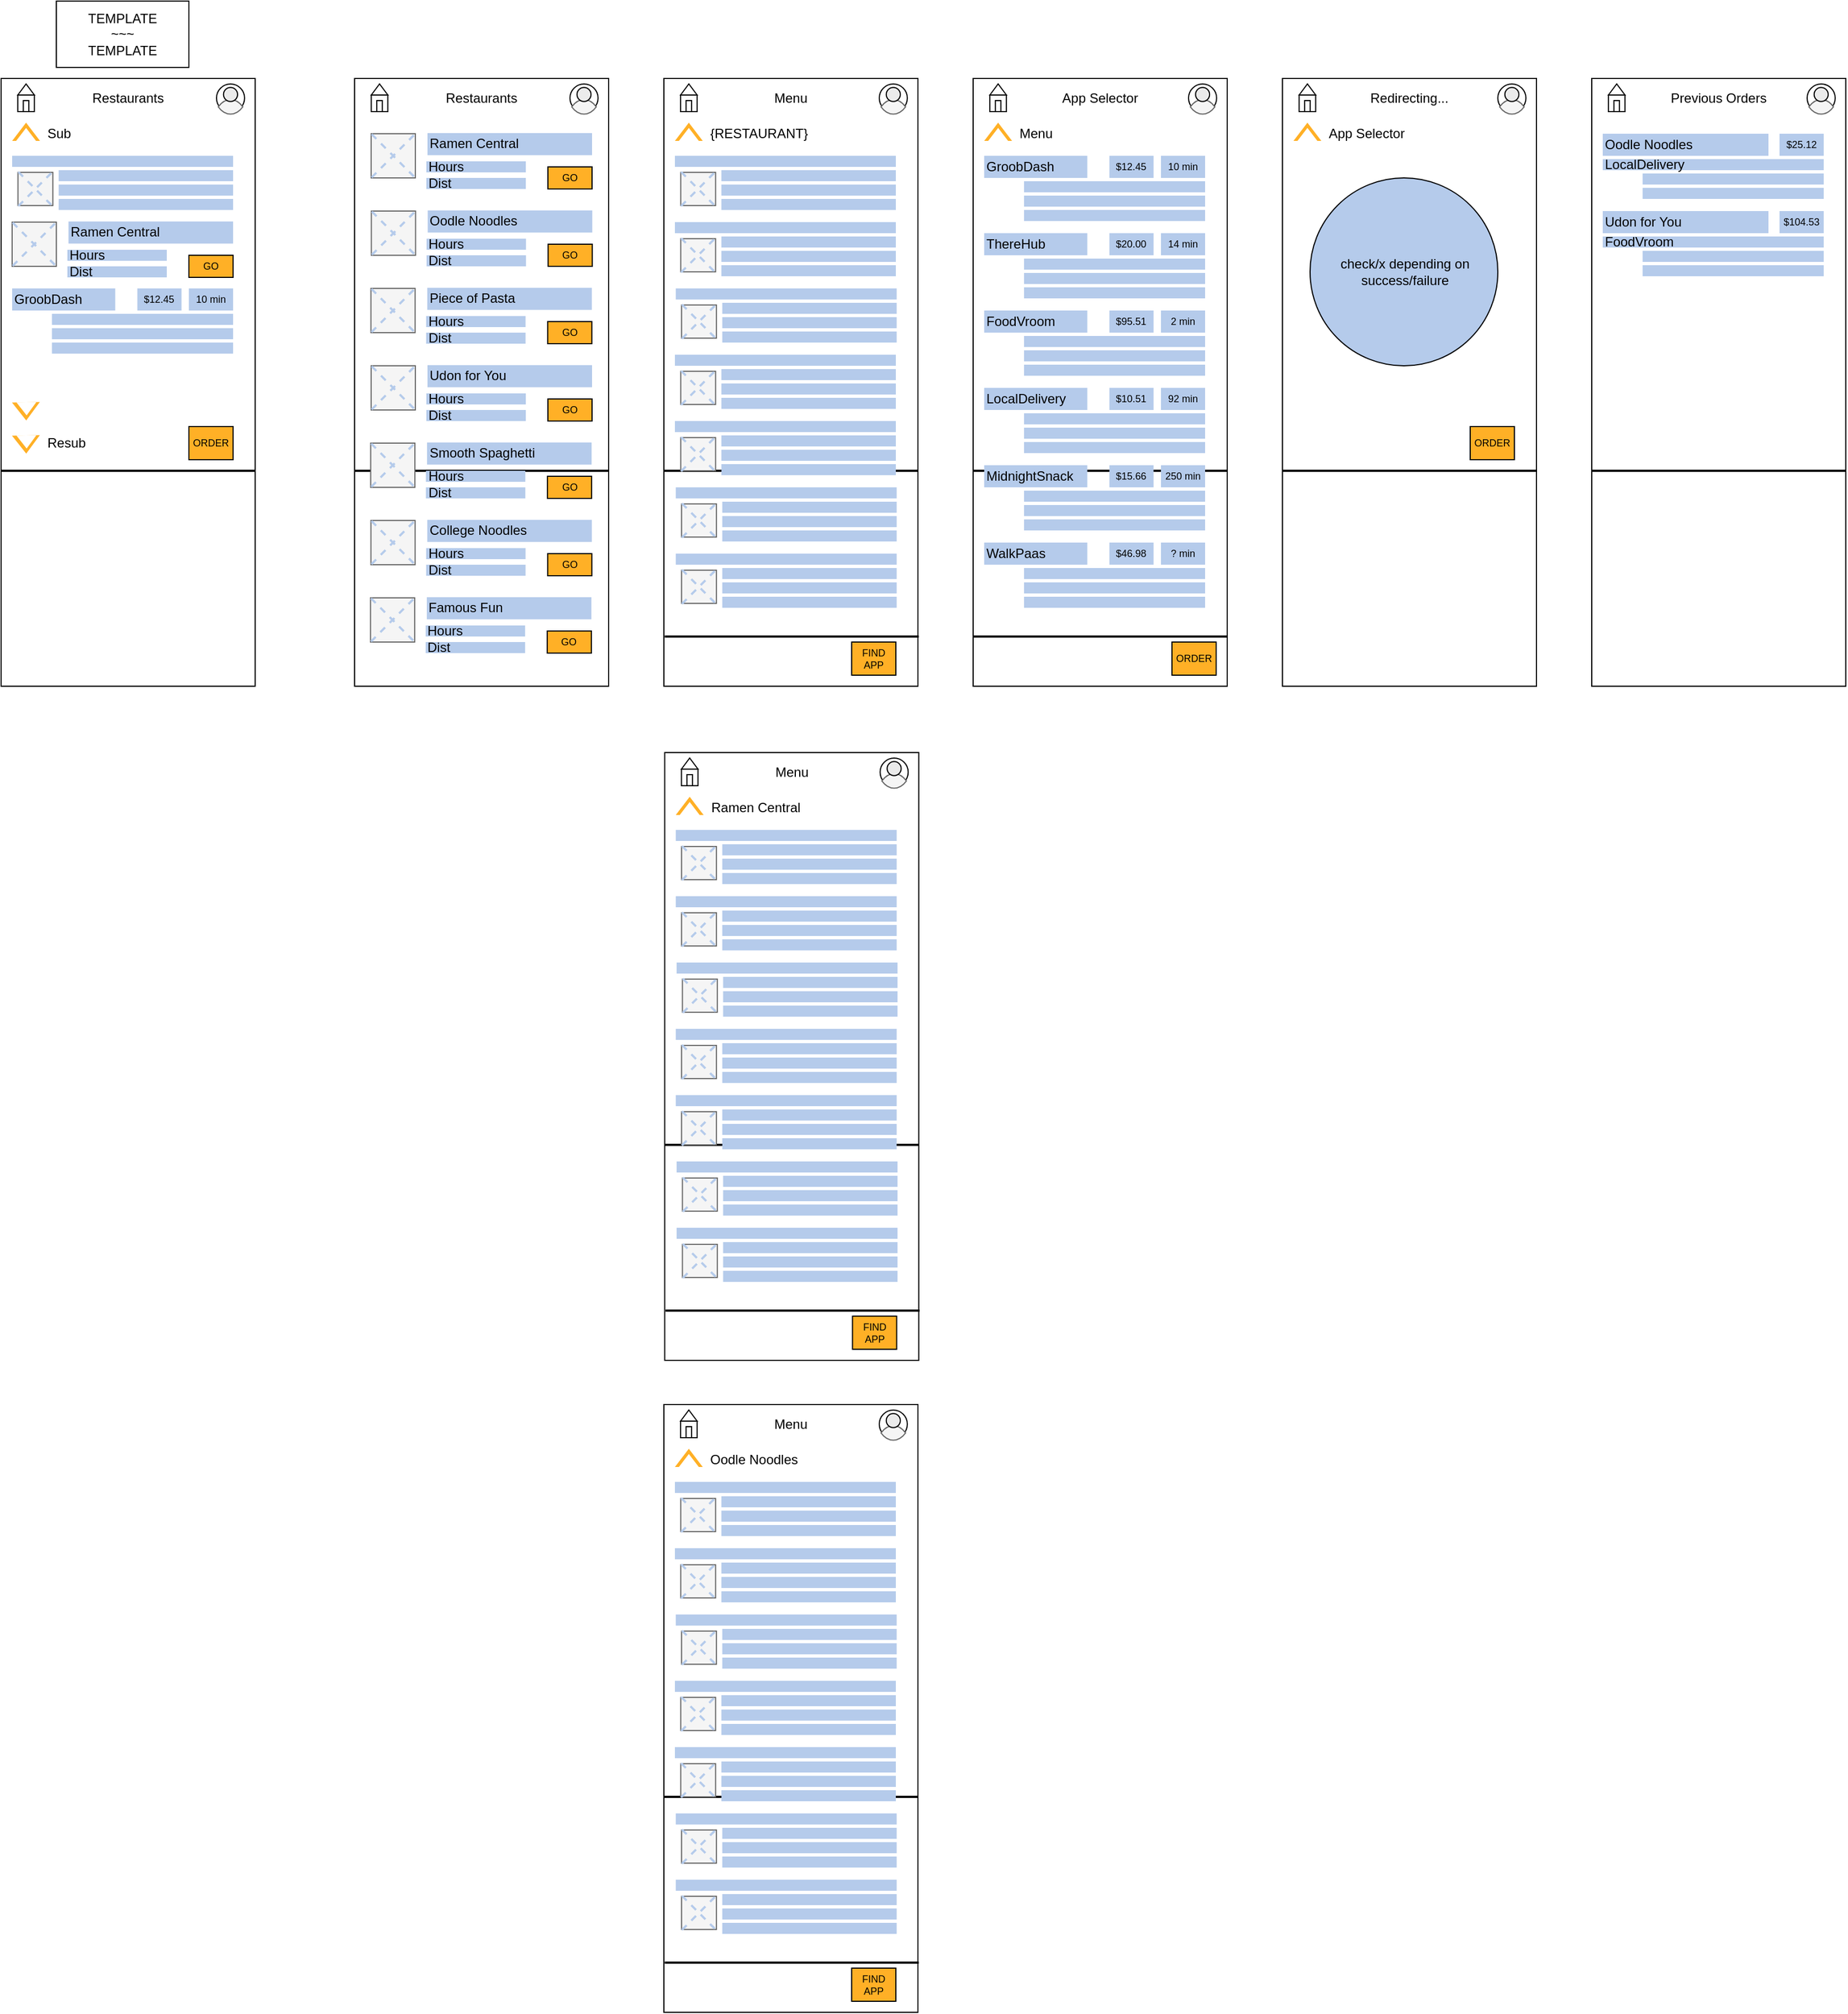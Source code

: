 <mxfile version="15.5.4" type="device"><diagram id="7FYBT-lLZ_I36-1QtQqo" name="odin"><mxGraphModel dx="1057" dy="605" grid="1" gridSize="10" guides="1" tooltips="1" connect="0" arrows="0" fold="1" page="1" pageScale="1" pageWidth="900" pageHeight="1600" math="0" shadow="0"><root><mxCell id="0"/><mxCell id="1" parent="0"/><mxCell id="IJGpA13YN9Y3SECPzbcG-1" value="" style="group;verticalAlign=middle;" parent="1" vertex="1" connectable="0"><mxGeometry x="90" y="90" width="560.74" height="580" as="geometry"/></mxCell><mxCell id="O1XSjCdxgQsiu9ttzMJl-1" value="" style="rounded=0;whiteSpace=wrap;html=1;" parent="IJGpA13YN9Y3SECPzbcG-1" vertex="1"><mxGeometry width="230" height="550" as="geometry"/></mxCell><mxCell id="O1XSjCdxgQsiu9ttzMJl-3" value="" style="line;strokeWidth=2;html=1;" parent="IJGpA13YN9Y3SECPzbcG-1" vertex="1"><mxGeometry y="350" width="230" height="10" as="geometry"/></mxCell><mxCell id="O1XSjCdxgQsiu9ttzMJl-18" value="" style="group;aspect=fixed;" parent="IJGpA13YN9Y3SECPzbcG-1" vertex="1" connectable="0"><mxGeometry x="195" y="5" width="25.41" height="29.38" as="geometry"/></mxCell><mxCell id="O1XSjCdxgQsiu9ttzMJl-14" value="" style="ellipse;whiteSpace=wrap;html=1;aspect=fixed;strokeColor=default;fillColor=#FFFFFF;" parent="O1XSjCdxgQsiu9ttzMJl-18" vertex="1"><mxGeometry width="25.407" height="25.407" as="geometry"/></mxCell><mxCell id="O1XSjCdxgQsiu9ttzMJl-17" value="" style="whiteSpace=wrap;html=1;shape=mxgraph.basic.pointed_oval;strokeColor=#666666;fillColor=#f5f5f5;rotation=90;fontColor=#333333;" parent="O1XSjCdxgQsiu9ttzMJl-18" vertex="1"><mxGeometry x="3.97" y="9.529" width="17.469" height="22.234" as="geometry"/></mxCell><mxCell id="O1XSjCdxgQsiu9ttzMJl-15" value="" style="ellipse;whiteSpace=wrap;html=1;aspect=fixed;strokeColor=default;fillColor=#EBEBEB;" parent="O1XSjCdxgQsiu9ttzMJl-18" vertex="1"><mxGeometry x="6.353" y="3.176" width="12.704" height="12.704" as="geometry"/></mxCell><mxCell id="O1XSjCdxgQsiu9ttzMJl-27" value="" style="group;aspect=fixed;fillColor=default;rotation=-181;" parent="IJGpA13YN9Y3SECPzbcG-1" vertex="1" connectable="0"><mxGeometry x="10" y="320" width="25.23" height="20.0" as="geometry"/></mxCell><mxCell id="O1XSjCdxgQsiu9ttzMJl-28" value="" style="verticalLabelPosition=bottom;verticalAlign=top;html=1;shape=mxgraph.basic.acute_triangle;dx=0.5;strokeColor=none;fillColor=#FFB026;rotation=-181;" parent="O1XSjCdxgQsiu9ttzMJl-27" vertex="1"><mxGeometry y="3" width="25.23" height="16.56" as="geometry"/></mxCell><mxCell id="O1XSjCdxgQsiu9ttzMJl-29" value="" style="verticalLabelPosition=bottom;verticalAlign=top;html=1;shape=mxgraph.basic.acute_triangle;dx=0.5;strokeColor=none;fillColor=#FFFFFF;rotation=-181;" parent="O1XSjCdxgQsiu9ttzMJl-27" vertex="1"><mxGeometry x="4" y="3" width="18.022" height="11.829" as="geometry"/></mxCell><mxCell id="IJGpA13YN9Y3SECPzbcG-100" value="" style="group;aspect=fixed;fillColor=default;rotation=-181;" parent="IJGpA13YN9Y3SECPzbcG-1" vertex="1" connectable="0"><mxGeometry x="10" y="290" width="25.23" height="20.0" as="geometry"/></mxCell><mxCell id="IJGpA13YN9Y3SECPzbcG-101" value="" style="verticalLabelPosition=bottom;verticalAlign=top;html=1;shape=mxgraph.basic.acute_triangle;dx=0.5;strokeColor=none;fillColor=#FFB026;rotation=-181;" parent="IJGpA13YN9Y3SECPzbcG-100" vertex="1"><mxGeometry y="3" width="25.23" height="16.56" as="geometry"/></mxCell><mxCell id="IJGpA13YN9Y3SECPzbcG-102" value="" style="verticalLabelPosition=bottom;verticalAlign=top;html=1;shape=mxgraph.basic.acute_triangle;dx=0.5;strokeColor=none;fillColor=#FFFFFF;rotation=-181;" parent="IJGpA13YN9Y3SECPzbcG-100" vertex="1"><mxGeometry x="4" y="3" width="18.022" height="11.829" as="geometry"/></mxCell><mxCell id="IJGpA13YN9Y3SECPzbcG-108" value="ORDER" style="rounded=0;whiteSpace=wrap;html=1;fontSize=9;strokeColor=default;fillColor=#FFB026;align=center;verticalAlign=middle;" parent="IJGpA13YN9Y3SECPzbcG-1" vertex="1"><mxGeometry x="170" y="315" width="40" height="30" as="geometry"/></mxCell><mxCell id="O1XSjCdxgQsiu9ttzMJl-24" value="" style="group;aspect=fixed;fillColor=default;" parent="IJGpA13YN9Y3SECPzbcG-1" vertex="1" connectable="0"><mxGeometry x="10" y="40" width="25.23" height="20.0" as="geometry"/></mxCell><mxCell id="O1XSjCdxgQsiu9ttzMJl-25" value="" style="verticalLabelPosition=bottom;verticalAlign=top;html=1;shape=mxgraph.basic.acute_triangle;dx=0.5;strokeColor=none;fillColor=#FFB026;" parent="O1XSjCdxgQsiu9ttzMJl-24" vertex="1"><mxGeometry width="25.23" height="16.56" as="geometry"/></mxCell><mxCell id="O1XSjCdxgQsiu9ttzMJl-26" value="" style="verticalLabelPosition=bottom;verticalAlign=top;html=1;shape=mxgraph.basic.acute_triangle;dx=0.5;strokeColor=none;fillColor=#FFFFFF;" parent="O1XSjCdxgQsiu9ttzMJl-24" vertex="1"><mxGeometry x="3.605" y="4.731" width="18.022" height="11.829" as="geometry"/></mxCell><mxCell id="IJGpA13YN9Y3SECPzbcG-118" value="" style="group;aspect=fixed;" parent="IJGpA13YN9Y3SECPzbcG-1" vertex="1" connectable="0"><mxGeometry x="15.11" y="5" width="15" height="25" as="geometry"/></mxCell><mxCell id="IJGpA13YN9Y3SECPzbcG-110" value="" style="rounded=0;whiteSpace=wrap;html=1;fontSize=9;strokeColor=default;fillColor=#FFFFFF;align=center;verticalAlign=middle;container=0;" parent="IJGpA13YN9Y3SECPzbcG-118" vertex="1"><mxGeometry y="10" width="15" height="15" as="geometry"/></mxCell><mxCell id="IJGpA13YN9Y3SECPzbcG-111" value="" style="rounded=0;whiteSpace=wrap;html=1;fontSize=9;strokeColor=default;fillColor=#FFFFFF;align=center;verticalAlign=middle;container=0;" parent="IJGpA13YN9Y3SECPzbcG-118" vertex="1"><mxGeometry x="5" y="15" width="5" height="10" as="geometry"/></mxCell><mxCell id="IJGpA13YN9Y3SECPzbcG-112" value="" style="triangle;whiteSpace=wrap;html=1;fontSize=9;strokeColor=default;fillColor=#FFFFFF;align=center;verticalAlign=middle;rotation=-90;container=0;" parent="IJGpA13YN9Y3SECPzbcG-118" vertex="1"><mxGeometry x="2.5" y="-2.5" width="10" height="15" as="geometry"/></mxCell><mxCell id="IJGpA13YN9Y3SECPzbcG-125" value="" style="group" parent="IJGpA13YN9Y3SECPzbcG-1" vertex="1" connectable="0"><mxGeometry x="10" y="70" width="210" height="56" as="geometry"/></mxCell><mxCell id="O1XSjCdxgQsiu9ttzMJl-10" value="" style="rounded=0;whiteSpace=wrap;html=1;dashed=1;strokeColor=none;fillColor=#B5CBEB;" parent="IJGpA13YN9Y3SECPzbcG-125" vertex="1"><mxGeometry width="200.0" height="10" as="geometry"/></mxCell><mxCell id="O1XSjCdxgQsiu9ttzMJl-11" value="" style="rounded=0;whiteSpace=wrap;html=1;dashed=1;strokeColor=none;fillColor=#B5CBEB;" parent="IJGpA13YN9Y3SECPzbcG-125" vertex="1"><mxGeometry x="42.105" y="13" width="157.895" height="10" as="geometry"/></mxCell><mxCell id="O1XSjCdxgQsiu9ttzMJl-12" value="" style="rounded=0;whiteSpace=wrap;html=1;dashed=1;strokeColor=none;fillColor=#B5CBEB;" parent="IJGpA13YN9Y3SECPzbcG-125" vertex="1"><mxGeometry x="42.105" y="26" width="157.895" height="10" as="geometry"/></mxCell><mxCell id="O1XSjCdxgQsiu9ttzMJl-13" value="" style="rounded=0;whiteSpace=wrap;html=1;dashed=1;strokeColor=none;fillColor=#B5CBEB;" parent="IJGpA13YN9Y3SECPzbcG-125" vertex="1"><mxGeometry x="42.105" y="39" width="157.895" height="10" as="geometry"/></mxCell><mxCell id="IJGpA13YN9Y3SECPzbcG-120" value="" style="rounded=0;whiteSpace=wrap;html=1;fillColor=#f5f5f5;strokeColor=#666666;fontColor=#333333;" parent="IJGpA13YN9Y3SECPzbcG-125" vertex="1"><mxGeometry x="5.263" y="15" width="31.579" height="30" as="geometry"/></mxCell><mxCell id="IJGpA13YN9Y3SECPzbcG-121" value="" style="line;strokeWidth=2;html=1;rotation=45;strokeColor=#B5CBEB;dashed=1;" parent="IJGpA13YN9Y3SECPzbcG-125" vertex="1"><mxGeometry x="-0.774" y="29.559" width="43.653" height="0.882" as="geometry"/></mxCell><mxCell id="IJGpA13YN9Y3SECPzbcG-122" value="" style="line;strokeWidth=2;html=1;rotation=-45;strokeColor=#B5CBEB;dashed=1;" parent="IJGpA13YN9Y3SECPzbcG-125" vertex="1"><mxGeometry x="-0.774" y="29.559" width="43.653" height="0.882" as="geometry"/></mxCell><mxCell id="IJGpA13YN9Y3SECPzbcG-126" value="&lt;font style=&quot;font-size: 12px&quot;&gt;Sub&lt;/font&gt;" style="rounded=0;whiteSpace=wrap;html=1;fontSize=9;strokeColor=none;fillColor=#FFFFFF;align=left;verticalAlign=middle;" parent="IJGpA13YN9Y3SECPzbcG-125" vertex="1"><mxGeometry x="30" y="-30.44" width="170" height="20.44" as="geometry"/></mxCell><mxCell id="IJGpA13YN9Y3SECPzbcG-333" value="&lt;div align=&quot;center&quot;&gt;&lt;font style=&quot;font-size: 12px&quot;&gt;Restaurants&lt;/font&gt;&lt;/div&gt;" style="rounded=0;whiteSpace=wrap;html=1;fontSize=9;strokeColor=none;fillColor=#FFFFFF;align=center;verticalAlign=middle;" parent="IJGpA13YN9Y3SECPzbcG-1" vertex="1"><mxGeometry x="50.41" y="7.28" width="129.59" height="20.44" as="geometry"/></mxCell><mxCell id="IJGpA13YN9Y3SECPzbcG-109" value="" style="group" parent="IJGpA13YN9Y3SECPzbcG-1" vertex="1" connectable="0"><mxGeometry x="10" y="130" width="200" height="50" as="geometry"/></mxCell><mxCell id="IJGpA13YN9Y3SECPzbcG-6" value="&lt;div align=&quot;left&quot;&gt;Hours&lt;/div&gt;" style="rounded=0;whiteSpace=wrap;html=1;align=left;strokeColor=none;fillColor=#B5CBEB;container=0;verticalAlign=middle;" parent="IJGpA13YN9Y3SECPzbcG-109" vertex="1"><mxGeometry x="50" y="25" width="90" height="10" as="geometry"/></mxCell><mxCell id="IJGpA13YN9Y3SECPzbcG-7" value="Dist" style="rounded=0;whiteSpace=wrap;html=1;align=left;strokeColor=none;fillColor=#B5CBEB;container=0;verticalAlign=middle;" parent="IJGpA13YN9Y3SECPzbcG-109" vertex="1"><mxGeometry x="50" y="40" width="90" height="10" as="geometry"/></mxCell><mxCell id="IJGpA13YN9Y3SECPzbcG-107" value="GO" style="rounded=0;whiteSpace=wrap;html=1;fontSize=9;strokeColor=default;fillColor=#FFB026;align=center;verticalAlign=middle;container=0;" parent="IJGpA13YN9Y3SECPzbcG-109" vertex="1"><mxGeometry x="160" y="30" width="40" height="20" as="geometry"/></mxCell><mxCell id="IJGpA13YN9Y3SECPzbcG-3" value="" style="rounded=0;whiteSpace=wrap;html=1;fillColor=#f5f5f5;strokeColor=#666666;fontColor=#333333;container=0;" parent="IJGpA13YN9Y3SECPzbcG-109" vertex="1"><mxGeometry width="40" height="40" as="geometry"/></mxCell><mxCell id="IJGpA13YN9Y3SECPzbcG-4" value="" style="line;strokeWidth=2;html=1;rotation=45;strokeColor=#B5CBEB;dashed=1;container=0;" parent="IJGpA13YN9Y3SECPzbcG-109" vertex="1"><mxGeometry x="-7.647" y="19.412" width="55.294" height="1.176" as="geometry"/></mxCell><mxCell id="IJGpA13YN9Y3SECPzbcG-5" value="" style="line;strokeWidth=2;html=1;rotation=-45;strokeColor=#B5CBEB;dashed=1;container=0;" parent="IJGpA13YN9Y3SECPzbcG-109" vertex="1"><mxGeometry x="-7.647" y="19.412" width="55.294" height="1.176" as="geometry"/></mxCell><mxCell id="IJGpA13YN9Y3SECPzbcG-334" value="Ramen Central" style="rounded=0;whiteSpace=wrap;html=1;fontSize=12;strokeColor=none;fillColor=#B5CBEB;align=left;verticalAlign=middle;" parent="IJGpA13YN9Y3SECPzbcG-109" vertex="1"><mxGeometry x="51" y="-0.59" width="149" height="20" as="geometry"/></mxCell><mxCell id="IJGpA13YN9Y3SECPzbcG-335" value="&lt;font style=&quot;font-size: 12px&quot;&gt;Resub&lt;/font&gt;" style="rounded=0;whiteSpace=wrap;html=1;fontSize=9;strokeColor=none;fillColor=#FFFFFF;align=left;verticalAlign=middle;" parent="IJGpA13YN9Y3SECPzbcG-1" vertex="1"><mxGeometry x="40" y="319.56" width="120" height="20.44" as="geometry"/></mxCell><mxCell id="IJGpA13YN9Y3SECPzbcG-336" value="" style="rounded=0;whiteSpace=wrap;html=1;" parent="IJGpA13YN9Y3SECPzbcG-1" vertex="1"><mxGeometry x="320" width="230" height="550" as="geometry"/></mxCell><mxCell id="IJGpA13YN9Y3SECPzbcG-337" value="" style="line;strokeWidth=2;html=1;" parent="IJGpA13YN9Y3SECPzbcG-1" vertex="1"><mxGeometry x="320" y="350" width="230" height="10" as="geometry"/></mxCell><mxCell id="IJGpA13YN9Y3SECPzbcG-338" value="" style="group;aspect=fixed;" parent="IJGpA13YN9Y3SECPzbcG-1" vertex="1" connectable="0"><mxGeometry x="515" y="5" width="25.41" height="29.38" as="geometry"/></mxCell><mxCell id="IJGpA13YN9Y3SECPzbcG-339" value="" style="ellipse;whiteSpace=wrap;html=1;aspect=fixed;strokeColor=default;fillColor=#FFFFFF;" parent="IJGpA13YN9Y3SECPzbcG-338" vertex="1"><mxGeometry width="25.407" height="25.407" as="geometry"/></mxCell><mxCell id="IJGpA13YN9Y3SECPzbcG-340" value="" style="whiteSpace=wrap;html=1;shape=mxgraph.basic.pointed_oval;strokeColor=#666666;fillColor=#f5f5f5;rotation=90;fontColor=#333333;" parent="IJGpA13YN9Y3SECPzbcG-338" vertex="1"><mxGeometry x="3.97" y="9.529" width="17.469" height="22.234" as="geometry"/></mxCell><mxCell id="IJGpA13YN9Y3SECPzbcG-341" value="" style="ellipse;whiteSpace=wrap;html=1;aspect=fixed;strokeColor=default;fillColor=#EBEBEB;" parent="IJGpA13YN9Y3SECPzbcG-338" vertex="1"><mxGeometry x="6.353" y="3.176" width="12.704" height="12.704" as="geometry"/></mxCell><mxCell id="IJGpA13YN9Y3SECPzbcG-352" value="" style="group;aspect=fixed;" parent="IJGpA13YN9Y3SECPzbcG-1" vertex="1" connectable="0"><mxGeometry x="335.11" y="5" width="15" height="25" as="geometry"/></mxCell><mxCell id="IJGpA13YN9Y3SECPzbcG-353" value="" style="rounded=0;whiteSpace=wrap;html=1;fontSize=9;strokeColor=default;fillColor=#FFFFFF;align=center;verticalAlign=middle;container=0;" parent="IJGpA13YN9Y3SECPzbcG-352" vertex="1"><mxGeometry y="10" width="15" height="15" as="geometry"/></mxCell><mxCell id="IJGpA13YN9Y3SECPzbcG-354" value="" style="rounded=0;whiteSpace=wrap;html=1;fontSize=9;strokeColor=default;fillColor=#FFFFFF;align=center;verticalAlign=middle;container=0;" parent="IJGpA13YN9Y3SECPzbcG-352" vertex="1"><mxGeometry x="5" y="15" width="5" height="10" as="geometry"/></mxCell><mxCell id="IJGpA13YN9Y3SECPzbcG-355" value="" style="triangle;whiteSpace=wrap;html=1;fontSize=9;strokeColor=default;fillColor=#FFFFFF;align=center;verticalAlign=middle;rotation=-90;container=0;" parent="IJGpA13YN9Y3SECPzbcG-352" vertex="1"><mxGeometry x="2.5" y="-2.5" width="10" height="15" as="geometry"/></mxCell><mxCell id="IJGpA13YN9Y3SECPzbcG-369" value="&lt;div align=&quot;center&quot;&gt;&lt;font style=&quot;font-size: 12px&quot;&gt;Restaurants&lt;/font&gt;&lt;/div&gt;" style="rounded=0;whiteSpace=wrap;html=1;fontSize=9;strokeColor=none;fillColor=#FFFFFF;align=center;verticalAlign=middle;" parent="IJGpA13YN9Y3SECPzbcG-1" vertex="1"><mxGeometry x="370.41" y="7.28" width="129.59" height="20.44" as="geometry"/></mxCell><mxCell id="IJGpA13YN9Y3SECPzbcG-370" value="" style="group" parent="IJGpA13YN9Y3SECPzbcG-1" vertex="1" connectable="0"><mxGeometry x="335" y="50" width="200" height="50" as="geometry"/></mxCell><mxCell id="IJGpA13YN9Y3SECPzbcG-371" value="&lt;div align=&quot;left&quot;&gt;Hours&lt;/div&gt;" style="rounded=0;whiteSpace=wrap;html=1;align=left;strokeColor=none;fillColor=#B5CBEB;container=0;verticalAlign=middle;" parent="IJGpA13YN9Y3SECPzbcG-370" vertex="1"><mxGeometry x="50" y="25" width="90" height="10" as="geometry"/></mxCell><mxCell id="IJGpA13YN9Y3SECPzbcG-372" value="Dist" style="rounded=0;whiteSpace=wrap;html=1;align=left;strokeColor=none;fillColor=#B5CBEB;container=0;verticalAlign=middle;" parent="IJGpA13YN9Y3SECPzbcG-370" vertex="1"><mxGeometry x="50" y="40" width="90" height="10" as="geometry"/></mxCell><mxCell id="IJGpA13YN9Y3SECPzbcG-373" value="GO" style="rounded=0;whiteSpace=wrap;html=1;fontSize=9;strokeColor=default;fillColor=#FFB026;align=center;verticalAlign=middle;container=0;" parent="IJGpA13YN9Y3SECPzbcG-370" vertex="1"><mxGeometry x="160" y="30" width="40" height="20" as="geometry"/></mxCell><mxCell id="IJGpA13YN9Y3SECPzbcG-374" value="" style="rounded=0;whiteSpace=wrap;html=1;fillColor=#f5f5f5;strokeColor=#666666;fontColor=#333333;container=0;" parent="IJGpA13YN9Y3SECPzbcG-370" vertex="1"><mxGeometry width="40" height="40" as="geometry"/></mxCell><mxCell id="IJGpA13YN9Y3SECPzbcG-375" value="" style="line;strokeWidth=2;html=1;rotation=45;strokeColor=#B5CBEB;dashed=1;container=0;" parent="IJGpA13YN9Y3SECPzbcG-370" vertex="1"><mxGeometry x="-7.647" y="19.412" width="55.294" height="1.176" as="geometry"/></mxCell><mxCell id="IJGpA13YN9Y3SECPzbcG-376" value="" style="line;strokeWidth=2;html=1;rotation=-45;strokeColor=#B5CBEB;dashed=1;container=0;" parent="IJGpA13YN9Y3SECPzbcG-370" vertex="1"><mxGeometry x="-7.647" y="19.412" width="55.294" height="1.176" as="geometry"/></mxCell><mxCell id="IJGpA13YN9Y3SECPzbcG-377" value="Ramen Central" style="rounded=0;whiteSpace=wrap;html=1;fontSize=12;strokeColor=none;fillColor=#B5CBEB;align=left;verticalAlign=middle;" parent="IJGpA13YN9Y3SECPzbcG-370" vertex="1"><mxGeometry x="51" y="-0.59" width="149" height="20" as="geometry"/></mxCell><mxCell id="IJGpA13YN9Y3SECPzbcG-508" value="" style="group" parent="IJGpA13YN9Y3SECPzbcG-1" vertex="1" connectable="0"><mxGeometry x="335.2" y="120" width="200" height="50" as="geometry"/></mxCell><mxCell id="IJGpA13YN9Y3SECPzbcG-509" value="&lt;div align=&quot;left&quot;&gt;Hours&lt;/div&gt;" style="rounded=0;whiteSpace=wrap;html=1;align=left;strokeColor=none;fillColor=#B5CBEB;container=0;verticalAlign=middle;" parent="IJGpA13YN9Y3SECPzbcG-508" vertex="1"><mxGeometry x="50" y="25" width="90" height="10" as="geometry"/></mxCell><mxCell id="IJGpA13YN9Y3SECPzbcG-510" value="Dist" style="rounded=0;whiteSpace=wrap;html=1;align=left;strokeColor=none;fillColor=#B5CBEB;container=0;verticalAlign=middle;" parent="IJGpA13YN9Y3SECPzbcG-508" vertex="1"><mxGeometry x="50" y="40" width="90" height="10" as="geometry"/></mxCell><mxCell id="IJGpA13YN9Y3SECPzbcG-511" value="GO" style="rounded=0;whiteSpace=wrap;html=1;fontSize=9;strokeColor=default;fillColor=#FFB026;align=center;verticalAlign=middle;container=0;" parent="IJGpA13YN9Y3SECPzbcG-508" vertex="1"><mxGeometry x="160" y="30" width="40" height="20" as="geometry"/></mxCell><mxCell id="IJGpA13YN9Y3SECPzbcG-512" value="" style="rounded=0;whiteSpace=wrap;html=1;fillColor=#f5f5f5;strokeColor=#666666;fontColor=#333333;container=0;" parent="IJGpA13YN9Y3SECPzbcG-508" vertex="1"><mxGeometry width="40" height="40" as="geometry"/></mxCell><mxCell id="IJGpA13YN9Y3SECPzbcG-513" value="" style="line;strokeWidth=2;html=1;rotation=45;strokeColor=#B5CBEB;dashed=1;container=0;" parent="IJGpA13YN9Y3SECPzbcG-508" vertex="1"><mxGeometry x="-7.647" y="19.412" width="55.294" height="1.176" as="geometry"/></mxCell><mxCell id="IJGpA13YN9Y3SECPzbcG-514" value="" style="line;strokeWidth=2;html=1;rotation=-45;strokeColor=#B5CBEB;dashed=1;container=0;" parent="IJGpA13YN9Y3SECPzbcG-508" vertex="1"><mxGeometry x="-7.647" y="19.412" width="55.294" height="1.176" as="geometry"/></mxCell><mxCell id="IJGpA13YN9Y3SECPzbcG-515" value="Oodle Noodles" style="rounded=0;whiteSpace=wrap;html=1;fontSize=12;strokeColor=none;fillColor=#B5CBEB;align=left;verticalAlign=middle;" parent="IJGpA13YN9Y3SECPzbcG-508" vertex="1"><mxGeometry x="51" y="-0.59" width="149" height="20" as="geometry"/></mxCell><mxCell id="IJGpA13YN9Y3SECPzbcG-516" value="" style="group" parent="IJGpA13YN9Y3SECPzbcG-1" vertex="1" connectable="0"><mxGeometry x="334.8" y="190" width="200" height="50" as="geometry"/></mxCell><mxCell id="IJGpA13YN9Y3SECPzbcG-517" value="&lt;div align=&quot;left&quot;&gt;Hours&lt;/div&gt;" style="rounded=0;whiteSpace=wrap;html=1;align=left;strokeColor=none;fillColor=#B5CBEB;container=0;verticalAlign=middle;" parent="IJGpA13YN9Y3SECPzbcG-516" vertex="1"><mxGeometry x="50" y="25" width="90" height="10" as="geometry"/></mxCell><mxCell id="IJGpA13YN9Y3SECPzbcG-518" value="Dist" style="rounded=0;whiteSpace=wrap;html=1;align=left;strokeColor=none;fillColor=#B5CBEB;container=0;verticalAlign=middle;" parent="IJGpA13YN9Y3SECPzbcG-516" vertex="1"><mxGeometry x="50" y="40" width="90" height="10" as="geometry"/></mxCell><mxCell id="IJGpA13YN9Y3SECPzbcG-519" value="GO" style="rounded=0;whiteSpace=wrap;html=1;fontSize=9;strokeColor=default;fillColor=#FFB026;align=center;verticalAlign=middle;container=0;" parent="IJGpA13YN9Y3SECPzbcG-516" vertex="1"><mxGeometry x="160" y="30" width="40" height="20" as="geometry"/></mxCell><mxCell id="IJGpA13YN9Y3SECPzbcG-520" value="" style="rounded=0;whiteSpace=wrap;html=1;fillColor=#f5f5f5;strokeColor=#666666;fontColor=#333333;container=0;" parent="IJGpA13YN9Y3SECPzbcG-516" vertex="1"><mxGeometry width="40" height="40" as="geometry"/></mxCell><mxCell id="IJGpA13YN9Y3SECPzbcG-521" value="" style="line;strokeWidth=2;html=1;rotation=45;strokeColor=#B5CBEB;dashed=1;container=0;" parent="IJGpA13YN9Y3SECPzbcG-516" vertex="1"><mxGeometry x="-7.647" y="19.412" width="55.294" height="1.176" as="geometry"/></mxCell><mxCell id="IJGpA13YN9Y3SECPzbcG-522" value="" style="line;strokeWidth=2;html=1;rotation=-45;strokeColor=#B5CBEB;dashed=1;container=0;" parent="IJGpA13YN9Y3SECPzbcG-516" vertex="1"><mxGeometry x="-7.647" y="19.412" width="55.294" height="1.176" as="geometry"/></mxCell><mxCell id="IJGpA13YN9Y3SECPzbcG-523" value="Piece of Pasta" style="rounded=0;whiteSpace=wrap;html=1;fontSize=12;strokeColor=none;fillColor=#B5CBEB;align=left;verticalAlign=middle;" parent="IJGpA13YN9Y3SECPzbcG-516" vertex="1"><mxGeometry x="51" y="-0.59" width="149" height="20" as="geometry"/></mxCell><mxCell id="IJGpA13YN9Y3SECPzbcG-524" value="" style="group" parent="IJGpA13YN9Y3SECPzbcG-1" vertex="1" connectable="0"><mxGeometry x="335" y="260" width="200" height="50" as="geometry"/></mxCell><mxCell id="IJGpA13YN9Y3SECPzbcG-525" value="&lt;div align=&quot;left&quot;&gt;Hours&lt;/div&gt;" style="rounded=0;whiteSpace=wrap;html=1;align=left;strokeColor=none;fillColor=#B5CBEB;container=0;verticalAlign=middle;" parent="IJGpA13YN9Y3SECPzbcG-524" vertex="1"><mxGeometry x="50" y="25" width="90" height="10" as="geometry"/></mxCell><mxCell id="IJGpA13YN9Y3SECPzbcG-526" value="Dist" style="rounded=0;whiteSpace=wrap;html=1;align=left;strokeColor=none;fillColor=#B5CBEB;container=0;verticalAlign=middle;" parent="IJGpA13YN9Y3SECPzbcG-524" vertex="1"><mxGeometry x="50" y="40" width="90" height="10" as="geometry"/></mxCell><mxCell id="IJGpA13YN9Y3SECPzbcG-527" value="GO" style="rounded=0;whiteSpace=wrap;html=1;fontSize=9;strokeColor=default;fillColor=#FFB026;align=center;verticalAlign=middle;container=0;" parent="IJGpA13YN9Y3SECPzbcG-524" vertex="1"><mxGeometry x="160" y="30" width="40" height="20" as="geometry"/></mxCell><mxCell id="IJGpA13YN9Y3SECPzbcG-528" value="" style="rounded=0;whiteSpace=wrap;html=1;fillColor=#f5f5f5;strokeColor=#666666;fontColor=#333333;container=0;" parent="IJGpA13YN9Y3SECPzbcG-524" vertex="1"><mxGeometry width="40" height="40" as="geometry"/></mxCell><mxCell id="IJGpA13YN9Y3SECPzbcG-529" value="" style="line;strokeWidth=2;html=1;rotation=45;strokeColor=#B5CBEB;dashed=1;container=0;" parent="IJGpA13YN9Y3SECPzbcG-524" vertex="1"><mxGeometry x="-7.647" y="19.412" width="55.294" height="1.176" as="geometry"/></mxCell><mxCell id="IJGpA13YN9Y3SECPzbcG-530" value="" style="line;strokeWidth=2;html=1;rotation=-45;strokeColor=#B5CBEB;dashed=1;container=0;" parent="IJGpA13YN9Y3SECPzbcG-524" vertex="1"><mxGeometry x="-7.647" y="19.412" width="55.294" height="1.176" as="geometry"/></mxCell><mxCell id="IJGpA13YN9Y3SECPzbcG-531" value="Udon for You" style="rounded=0;whiteSpace=wrap;html=1;fontSize=12;strokeColor=none;fillColor=#B5CBEB;align=left;verticalAlign=middle;" parent="IJGpA13YN9Y3SECPzbcG-524" vertex="1"><mxGeometry x="51" y="-0.59" width="149" height="20" as="geometry"/></mxCell><mxCell id="IJGpA13YN9Y3SECPzbcG-564" value="" style="group" parent="IJGpA13YN9Y3SECPzbcG-1" vertex="1" connectable="0"><mxGeometry x="334.6" y="330" width="200" height="50" as="geometry"/></mxCell><mxCell id="IJGpA13YN9Y3SECPzbcG-565" value="&lt;div align=&quot;left&quot;&gt;Hours&lt;/div&gt;" style="rounded=0;whiteSpace=wrap;html=1;align=left;strokeColor=none;fillColor=#B5CBEB;container=0;verticalAlign=middle;" parent="IJGpA13YN9Y3SECPzbcG-564" vertex="1"><mxGeometry x="50" y="25" width="90" height="10" as="geometry"/></mxCell><mxCell id="IJGpA13YN9Y3SECPzbcG-566" value="Dist" style="rounded=0;whiteSpace=wrap;html=1;align=left;strokeColor=none;fillColor=#B5CBEB;container=0;verticalAlign=middle;" parent="IJGpA13YN9Y3SECPzbcG-564" vertex="1"><mxGeometry x="50" y="40" width="90" height="10" as="geometry"/></mxCell><mxCell id="IJGpA13YN9Y3SECPzbcG-567" value="GO" style="rounded=0;whiteSpace=wrap;html=1;fontSize=9;strokeColor=default;fillColor=#FFB026;align=center;verticalAlign=middle;container=0;" parent="IJGpA13YN9Y3SECPzbcG-564" vertex="1"><mxGeometry x="160" y="30" width="40" height="20" as="geometry"/></mxCell><mxCell id="IJGpA13YN9Y3SECPzbcG-568" value="" style="rounded=0;whiteSpace=wrap;html=1;fillColor=#f5f5f5;strokeColor=#666666;fontColor=#333333;container=0;" parent="IJGpA13YN9Y3SECPzbcG-564" vertex="1"><mxGeometry width="40" height="40" as="geometry"/></mxCell><mxCell id="IJGpA13YN9Y3SECPzbcG-569" value="" style="line;strokeWidth=2;html=1;rotation=45;strokeColor=#B5CBEB;dashed=1;container=0;" parent="IJGpA13YN9Y3SECPzbcG-564" vertex="1"><mxGeometry x="-7.647" y="19.412" width="55.294" height="1.176" as="geometry"/></mxCell><mxCell id="IJGpA13YN9Y3SECPzbcG-570" value="" style="line;strokeWidth=2;html=1;rotation=-45;strokeColor=#B5CBEB;dashed=1;container=0;" parent="IJGpA13YN9Y3SECPzbcG-564" vertex="1"><mxGeometry x="-7.647" y="19.412" width="55.294" height="1.176" as="geometry"/></mxCell><mxCell id="IJGpA13YN9Y3SECPzbcG-571" value="Smooth Spaghetti" style="rounded=0;whiteSpace=wrap;html=1;fontSize=12;strokeColor=none;fillColor=#B5CBEB;align=left;verticalAlign=middle;" parent="IJGpA13YN9Y3SECPzbcG-564" vertex="1"><mxGeometry x="51" y="-0.59" width="149" height="20" as="geometry"/></mxCell><mxCell id="IJGpA13YN9Y3SECPzbcG-572" value="" style="group" parent="IJGpA13YN9Y3SECPzbcG-1" vertex="1" connectable="0"><mxGeometry x="334.8" y="400" width="200" height="50" as="geometry"/></mxCell><mxCell id="IJGpA13YN9Y3SECPzbcG-573" value="&lt;div align=&quot;left&quot;&gt;Hours&lt;/div&gt;" style="rounded=0;whiteSpace=wrap;html=1;align=left;strokeColor=none;fillColor=#B5CBEB;container=0;verticalAlign=middle;" parent="IJGpA13YN9Y3SECPzbcG-572" vertex="1"><mxGeometry x="50" y="25" width="90" height="10" as="geometry"/></mxCell><mxCell id="IJGpA13YN9Y3SECPzbcG-574" value="Dist" style="rounded=0;whiteSpace=wrap;html=1;align=left;strokeColor=none;fillColor=#B5CBEB;container=0;verticalAlign=middle;" parent="IJGpA13YN9Y3SECPzbcG-572" vertex="1"><mxGeometry x="50" y="40" width="90" height="10" as="geometry"/></mxCell><mxCell id="IJGpA13YN9Y3SECPzbcG-575" value="GO" style="rounded=0;whiteSpace=wrap;html=1;fontSize=9;strokeColor=default;fillColor=#FFB026;align=center;verticalAlign=middle;container=0;" parent="IJGpA13YN9Y3SECPzbcG-572" vertex="1"><mxGeometry x="160" y="30" width="40" height="20" as="geometry"/></mxCell><mxCell id="IJGpA13YN9Y3SECPzbcG-576" value="" style="rounded=0;whiteSpace=wrap;html=1;fillColor=#f5f5f5;strokeColor=#666666;fontColor=#333333;container=0;" parent="IJGpA13YN9Y3SECPzbcG-572" vertex="1"><mxGeometry width="40" height="40" as="geometry"/></mxCell><mxCell id="IJGpA13YN9Y3SECPzbcG-577" value="" style="line;strokeWidth=2;html=1;rotation=45;strokeColor=#B5CBEB;dashed=1;container=0;" parent="IJGpA13YN9Y3SECPzbcG-572" vertex="1"><mxGeometry x="-7.647" y="19.412" width="55.294" height="1.176" as="geometry"/></mxCell><mxCell id="IJGpA13YN9Y3SECPzbcG-578" value="" style="line;strokeWidth=2;html=1;rotation=-45;strokeColor=#B5CBEB;dashed=1;container=0;" parent="IJGpA13YN9Y3SECPzbcG-572" vertex="1"><mxGeometry x="-7.647" y="19.412" width="55.294" height="1.176" as="geometry"/></mxCell><mxCell id="IJGpA13YN9Y3SECPzbcG-579" value="College Noodles" style="rounded=0;whiteSpace=wrap;html=1;fontSize=12;strokeColor=none;fillColor=#B5CBEB;align=left;verticalAlign=middle;" parent="IJGpA13YN9Y3SECPzbcG-572" vertex="1"><mxGeometry x="51" y="-0.59" width="149" height="20" as="geometry"/></mxCell><mxCell id="IJGpA13YN9Y3SECPzbcG-580" value="" style="group" parent="IJGpA13YN9Y3SECPzbcG-1" vertex="1" connectable="0"><mxGeometry x="334.4" y="470" width="200" height="50" as="geometry"/></mxCell><mxCell id="IJGpA13YN9Y3SECPzbcG-581" value="&lt;div align=&quot;left&quot;&gt;Hours&lt;/div&gt;" style="rounded=0;whiteSpace=wrap;html=1;align=left;strokeColor=none;fillColor=#B5CBEB;container=0;verticalAlign=middle;" parent="IJGpA13YN9Y3SECPzbcG-580" vertex="1"><mxGeometry x="50" y="25" width="90" height="10" as="geometry"/></mxCell><mxCell id="IJGpA13YN9Y3SECPzbcG-582" value="Dist" style="rounded=0;whiteSpace=wrap;html=1;align=left;strokeColor=none;fillColor=#B5CBEB;container=0;verticalAlign=middle;" parent="IJGpA13YN9Y3SECPzbcG-580" vertex="1"><mxGeometry x="50" y="40" width="90" height="10" as="geometry"/></mxCell><mxCell id="IJGpA13YN9Y3SECPzbcG-583" value="GO" style="rounded=0;whiteSpace=wrap;html=1;fontSize=9;strokeColor=default;fillColor=#FFB026;align=center;verticalAlign=middle;container=0;" parent="IJGpA13YN9Y3SECPzbcG-580" vertex="1"><mxGeometry x="160" y="30" width="40" height="20" as="geometry"/></mxCell><mxCell id="IJGpA13YN9Y3SECPzbcG-584" value="" style="rounded=0;whiteSpace=wrap;html=1;fillColor=#f5f5f5;strokeColor=#666666;fontColor=#333333;container=0;" parent="IJGpA13YN9Y3SECPzbcG-580" vertex="1"><mxGeometry width="40" height="40" as="geometry"/></mxCell><mxCell id="IJGpA13YN9Y3SECPzbcG-585" value="" style="line;strokeWidth=2;html=1;rotation=45;strokeColor=#B5CBEB;dashed=1;container=0;" parent="IJGpA13YN9Y3SECPzbcG-580" vertex="1"><mxGeometry x="-7.647" y="19.412" width="55.294" height="1.176" as="geometry"/></mxCell><mxCell id="IJGpA13YN9Y3SECPzbcG-586" value="" style="line;strokeWidth=2;html=1;rotation=-45;strokeColor=#B5CBEB;dashed=1;container=0;" parent="IJGpA13YN9Y3SECPzbcG-580" vertex="1"><mxGeometry x="-7.647" y="19.412" width="55.294" height="1.176" as="geometry"/></mxCell><mxCell id="IJGpA13YN9Y3SECPzbcG-587" value="Famous Fun" style="rounded=0;whiteSpace=wrap;html=1;fontSize=12;strokeColor=none;fillColor=#B5CBEB;align=left;verticalAlign=middle;" parent="IJGpA13YN9Y3SECPzbcG-580" vertex="1"><mxGeometry x="51" y="-0.59" width="149" height="20" as="geometry"/></mxCell><mxCell id="IJGpA13YN9Y3SECPzbcG-750" value="" style="group" parent="IJGpA13YN9Y3SECPzbcG-1" vertex="1" connectable="0"><mxGeometry x="10" y="190" width="200" height="59" as="geometry"/></mxCell><mxCell id="IJGpA13YN9Y3SECPzbcG-751" value="" style="rounded=0;whiteSpace=wrap;html=1;dashed=1;strokeColor=none;fillColor=#B5CBEB;" parent="IJGpA13YN9Y3SECPzbcG-750" vertex="1"><mxGeometry x="36.06" y="49" width="163.94" height="10" as="geometry"/></mxCell><mxCell id="IJGpA13YN9Y3SECPzbcG-752" value="" style="group" parent="IJGpA13YN9Y3SECPzbcG-750" vertex="1" connectable="0"><mxGeometry width="200" height="46" as="geometry"/></mxCell><mxCell id="IJGpA13YN9Y3SECPzbcG-753" value="" style="rounded=0;whiteSpace=wrap;html=1;dashed=1;strokeColor=none;fillColor=#B5CBEB;" parent="IJGpA13YN9Y3SECPzbcG-752" vertex="1"><mxGeometry x="36.06" y="23" width="163.94" height="10" as="geometry"/></mxCell><mxCell id="IJGpA13YN9Y3SECPzbcG-754" value="" style="rounded=0;whiteSpace=wrap;html=1;dashed=1;strokeColor=none;fillColor=#B5CBEB;" parent="IJGpA13YN9Y3SECPzbcG-752" vertex="1"><mxGeometry x="36.06" y="36" width="163.94" height="10" as="geometry"/></mxCell><mxCell id="IJGpA13YN9Y3SECPzbcG-755" value="GroobDash" style="rounded=0;whiteSpace=wrap;html=1;strokeColor=none;fillColor=#B5CBEB;align=left;" parent="IJGpA13YN9Y3SECPzbcG-752" vertex="1"><mxGeometry width="93.333" height="20" as="geometry"/></mxCell><mxCell id="IJGpA13YN9Y3SECPzbcG-756" value="&lt;div style=&quot;font-size: 9px&quot; align=&quot;center&quot;&gt;&lt;font style=&quot;font-size: 9px&quot;&gt;$12.45&lt;br&gt;&lt;/font&gt;&lt;/div&gt;" style="rounded=0;whiteSpace=wrap;html=1;strokeColor=none;fillColor=#B5CBEB;align=center;" parent="IJGpA13YN9Y3SECPzbcG-752" vertex="1"><mxGeometry x="113.333" width="40" height="20" as="geometry"/></mxCell><mxCell id="IJGpA13YN9Y3SECPzbcG-757" value="&lt;font style=&quot;font-size: 9px;&quot;&gt;10 min&lt;/font&gt;" style="rounded=0;whiteSpace=wrap;html=1;strokeColor=none;fillColor=#B5CBEB;align=center;verticalAlign=middle;fontSize=9;" parent="IJGpA13YN9Y3SECPzbcG-752" vertex="1"><mxGeometry x="160" width="40" height="20" as="geometry"/></mxCell><mxCell id="IJGpA13YN9Y3SECPzbcG-127" value="&lt;div&gt;TEMPLATE&lt;/div&gt;&lt;div&gt;~~~&lt;/div&gt;&lt;div&gt;TEMPLATE&lt;br&gt;&lt;/div&gt;" style="rounded=0;whiteSpace=wrap;html=1;fontSize=12;strokeColor=default;fillColor=#FFFFFF;align=center;verticalAlign=middle;" parent="1" vertex="1"><mxGeometry x="140" y="20" width="120" height="60" as="geometry"/></mxCell><mxCell id="IJGpA13YN9Y3SECPzbcG-379" value="" style="rounded=0;whiteSpace=wrap;html=1;" parent="1" vertex="1"><mxGeometry x="690" y="90" width="230" height="550" as="geometry"/></mxCell><mxCell id="IJGpA13YN9Y3SECPzbcG-380" value="" style="line;strokeWidth=2;html=1;" parent="1" vertex="1"><mxGeometry x="690" y="440" width="230" height="10" as="geometry"/></mxCell><mxCell id="IJGpA13YN9Y3SECPzbcG-381" value="" style="group;aspect=fixed;" parent="1" vertex="1" connectable="0"><mxGeometry x="885" y="95" width="25.41" height="29.38" as="geometry"/></mxCell><mxCell id="IJGpA13YN9Y3SECPzbcG-382" value="" style="ellipse;whiteSpace=wrap;html=1;aspect=fixed;strokeColor=default;fillColor=#FFFFFF;" parent="IJGpA13YN9Y3SECPzbcG-381" vertex="1"><mxGeometry width="25.407" height="25.407" as="geometry"/></mxCell><mxCell id="IJGpA13YN9Y3SECPzbcG-383" value="" style="whiteSpace=wrap;html=1;shape=mxgraph.basic.pointed_oval;strokeColor=#666666;fillColor=#f5f5f5;rotation=90;fontColor=#333333;" parent="IJGpA13YN9Y3SECPzbcG-381" vertex="1"><mxGeometry x="3.97" y="9.529" width="17.469" height="22.234" as="geometry"/></mxCell><mxCell id="IJGpA13YN9Y3SECPzbcG-384" value="" style="ellipse;whiteSpace=wrap;html=1;aspect=fixed;strokeColor=default;fillColor=#EBEBEB;" parent="IJGpA13YN9Y3SECPzbcG-381" vertex="1"><mxGeometry x="6.353" y="3.176" width="12.704" height="12.704" as="geometry"/></mxCell><mxCell id="IJGpA13YN9Y3SECPzbcG-392" value="" style="group;aspect=fixed;fillColor=default;" parent="1" vertex="1" connectable="0"><mxGeometry x="700" y="130" width="25.23" height="20.0" as="geometry"/></mxCell><mxCell id="IJGpA13YN9Y3SECPzbcG-393" value="" style="verticalLabelPosition=bottom;verticalAlign=top;html=1;shape=mxgraph.basic.acute_triangle;dx=0.5;strokeColor=none;fillColor=#FFB026;" parent="IJGpA13YN9Y3SECPzbcG-392" vertex="1"><mxGeometry width="25.23" height="16.56" as="geometry"/></mxCell><mxCell id="IJGpA13YN9Y3SECPzbcG-394" value="" style="verticalLabelPosition=bottom;verticalAlign=top;html=1;shape=mxgraph.basic.acute_triangle;dx=0.5;strokeColor=none;fillColor=#FFFFFF;" parent="IJGpA13YN9Y3SECPzbcG-392" vertex="1"><mxGeometry x="3.605" y="4.731" width="18.022" height="11.829" as="geometry"/></mxCell><mxCell id="IJGpA13YN9Y3SECPzbcG-395" value="" style="group;aspect=fixed;" parent="1" vertex="1" connectable="0"><mxGeometry x="705.11" y="95" width="15" height="25" as="geometry"/></mxCell><mxCell id="IJGpA13YN9Y3SECPzbcG-396" value="" style="rounded=0;whiteSpace=wrap;html=1;fontSize=9;strokeColor=default;fillColor=#FFFFFF;align=center;verticalAlign=middle;container=0;" parent="IJGpA13YN9Y3SECPzbcG-395" vertex="1"><mxGeometry y="10" width="15" height="15" as="geometry"/></mxCell><mxCell id="IJGpA13YN9Y3SECPzbcG-397" value="" style="rounded=0;whiteSpace=wrap;html=1;fontSize=9;strokeColor=default;fillColor=#FFFFFF;align=center;verticalAlign=middle;container=0;" parent="IJGpA13YN9Y3SECPzbcG-395" vertex="1"><mxGeometry x="5" y="15" width="5" height="10" as="geometry"/></mxCell><mxCell id="IJGpA13YN9Y3SECPzbcG-398" value="" style="triangle;whiteSpace=wrap;html=1;fontSize=9;strokeColor=default;fillColor=#FFFFFF;align=center;verticalAlign=middle;rotation=-90;container=0;" parent="IJGpA13YN9Y3SECPzbcG-395" vertex="1"><mxGeometry x="2.5" y="-2.5" width="10" height="15" as="geometry"/></mxCell><mxCell id="IJGpA13YN9Y3SECPzbcG-399" value="" style="group" parent="1" vertex="1" connectable="0"><mxGeometry x="700" y="160" width="210" height="56" as="geometry"/></mxCell><mxCell id="IJGpA13YN9Y3SECPzbcG-400" value="" style="rounded=0;whiteSpace=wrap;html=1;dashed=1;strokeColor=none;fillColor=#B5CBEB;" parent="IJGpA13YN9Y3SECPzbcG-399" vertex="1"><mxGeometry width="200.0" height="10" as="geometry"/></mxCell><mxCell id="IJGpA13YN9Y3SECPzbcG-401" value="" style="rounded=0;whiteSpace=wrap;html=1;dashed=1;strokeColor=none;fillColor=#B5CBEB;" parent="IJGpA13YN9Y3SECPzbcG-399" vertex="1"><mxGeometry x="42.105" y="13" width="157.895" height="10" as="geometry"/></mxCell><mxCell id="IJGpA13YN9Y3SECPzbcG-402" value="" style="rounded=0;whiteSpace=wrap;html=1;dashed=1;strokeColor=none;fillColor=#B5CBEB;" parent="IJGpA13YN9Y3SECPzbcG-399" vertex="1"><mxGeometry x="42.105" y="26" width="157.895" height="10" as="geometry"/></mxCell><mxCell id="IJGpA13YN9Y3SECPzbcG-403" value="" style="rounded=0;whiteSpace=wrap;html=1;dashed=1;strokeColor=none;fillColor=#B5CBEB;" parent="IJGpA13YN9Y3SECPzbcG-399" vertex="1"><mxGeometry x="42.105" y="39" width="157.895" height="10" as="geometry"/></mxCell><mxCell id="IJGpA13YN9Y3SECPzbcG-404" value="" style="rounded=0;whiteSpace=wrap;html=1;fillColor=#f5f5f5;strokeColor=#666666;fontColor=#333333;" parent="IJGpA13YN9Y3SECPzbcG-399" vertex="1"><mxGeometry x="5.263" y="15" width="31.579" height="30" as="geometry"/></mxCell><mxCell id="IJGpA13YN9Y3SECPzbcG-405" value="" style="line;strokeWidth=2;html=1;rotation=45;strokeColor=#B5CBEB;dashed=1;" parent="IJGpA13YN9Y3SECPzbcG-399" vertex="1"><mxGeometry x="-0.774" y="29.559" width="43.653" height="0.882" as="geometry"/></mxCell><mxCell id="IJGpA13YN9Y3SECPzbcG-406" value="" style="line;strokeWidth=2;html=1;rotation=-45;strokeColor=#B5CBEB;dashed=1;" parent="IJGpA13YN9Y3SECPzbcG-399" vertex="1"><mxGeometry x="-0.774" y="29.559" width="43.653" height="0.882" as="geometry"/></mxCell><mxCell id="IJGpA13YN9Y3SECPzbcG-407" value="&lt;font style=&quot;font-size: 12px&quot;&gt;{RESTAURANT}&lt;/font&gt;" style="rounded=0;whiteSpace=wrap;html=1;fontSize=9;strokeColor=none;fillColor=#FFFFFF;align=left;verticalAlign=middle;" parent="IJGpA13YN9Y3SECPzbcG-399" vertex="1"><mxGeometry x="30" y="-30.44" width="170" height="20.44" as="geometry"/></mxCell><mxCell id="IJGpA13YN9Y3SECPzbcG-412" value="&lt;font style=&quot;font-size: 12px&quot;&gt;Menu&lt;/font&gt;" style="rounded=0;whiteSpace=wrap;html=1;fontSize=9;strokeColor=none;fillColor=#FFFFFF;align=center;verticalAlign=middle;" parent="1" vertex="1"><mxGeometry x="740.41" y="97.28" width="129.59" height="20.44" as="geometry"/></mxCell><mxCell id="IJGpA13YN9Y3SECPzbcG-422" value="" style="rounded=0;whiteSpace=wrap;html=1;" parent="1" vertex="1"><mxGeometry x="970" y="90" width="230" height="550" as="geometry"/></mxCell><mxCell id="IJGpA13YN9Y3SECPzbcG-423" value="" style="line;strokeWidth=2;html=1;" parent="1" vertex="1"><mxGeometry x="970" y="440" width="230" height="10" as="geometry"/></mxCell><mxCell id="IJGpA13YN9Y3SECPzbcG-424" value="" style="group;aspect=fixed;" parent="1" vertex="1" connectable="0"><mxGeometry x="1165" y="95" width="25.41" height="29.38" as="geometry"/></mxCell><mxCell id="IJGpA13YN9Y3SECPzbcG-425" value="" style="ellipse;whiteSpace=wrap;html=1;aspect=fixed;strokeColor=default;fillColor=#FFFFFF;" parent="IJGpA13YN9Y3SECPzbcG-424" vertex="1"><mxGeometry width="25.407" height="25.407" as="geometry"/></mxCell><mxCell id="IJGpA13YN9Y3SECPzbcG-426" value="" style="whiteSpace=wrap;html=1;shape=mxgraph.basic.pointed_oval;strokeColor=#666666;fillColor=#f5f5f5;rotation=90;fontColor=#333333;" parent="IJGpA13YN9Y3SECPzbcG-424" vertex="1"><mxGeometry x="3.97" y="9.529" width="17.469" height="22.234" as="geometry"/></mxCell><mxCell id="IJGpA13YN9Y3SECPzbcG-427" value="" style="ellipse;whiteSpace=wrap;html=1;aspect=fixed;strokeColor=default;fillColor=#EBEBEB;" parent="IJGpA13YN9Y3SECPzbcG-424" vertex="1"><mxGeometry x="6.353" y="3.176" width="12.704" height="12.704" as="geometry"/></mxCell><mxCell id="IJGpA13YN9Y3SECPzbcG-434" value="ORDER" style="rounded=0;whiteSpace=wrap;html=1;fontSize=9;strokeColor=default;fillColor=#FFB026;align=center;verticalAlign=middle;" parent="1" vertex="1"><mxGeometry x="1150" y="600" width="40" height="30" as="geometry"/></mxCell><mxCell id="IJGpA13YN9Y3SECPzbcG-435" value="" style="group;aspect=fixed;fillColor=default;" parent="1" vertex="1" connectable="0"><mxGeometry x="980" y="130" width="25.23" height="20.0" as="geometry"/></mxCell><mxCell id="IJGpA13YN9Y3SECPzbcG-436" value="" style="verticalLabelPosition=bottom;verticalAlign=top;html=1;shape=mxgraph.basic.acute_triangle;dx=0.5;strokeColor=none;fillColor=#FFB026;" parent="IJGpA13YN9Y3SECPzbcG-435" vertex="1"><mxGeometry width="25.23" height="16.56" as="geometry"/></mxCell><mxCell id="IJGpA13YN9Y3SECPzbcG-437" value="" style="verticalLabelPosition=bottom;verticalAlign=top;html=1;shape=mxgraph.basic.acute_triangle;dx=0.5;strokeColor=none;fillColor=#FFFFFF;" parent="IJGpA13YN9Y3SECPzbcG-435" vertex="1"><mxGeometry x="3.605" y="4.731" width="18.022" height="11.829" as="geometry"/></mxCell><mxCell id="IJGpA13YN9Y3SECPzbcG-438" value="" style="group;aspect=fixed;" parent="1" vertex="1" connectable="0"><mxGeometry x="985.11" y="95" width="15" height="25" as="geometry"/></mxCell><mxCell id="IJGpA13YN9Y3SECPzbcG-439" value="" style="rounded=0;whiteSpace=wrap;html=1;fontSize=9;strokeColor=default;fillColor=#FFFFFF;align=center;verticalAlign=middle;container=0;" parent="IJGpA13YN9Y3SECPzbcG-438" vertex="1"><mxGeometry y="10" width="15" height="15" as="geometry"/></mxCell><mxCell id="IJGpA13YN9Y3SECPzbcG-440" value="" style="rounded=0;whiteSpace=wrap;html=1;fontSize=9;strokeColor=default;fillColor=#FFFFFF;align=center;verticalAlign=middle;container=0;" parent="IJGpA13YN9Y3SECPzbcG-438" vertex="1"><mxGeometry x="5" y="15" width="5" height="10" as="geometry"/></mxCell><mxCell id="IJGpA13YN9Y3SECPzbcG-441" value="" style="triangle;whiteSpace=wrap;html=1;fontSize=9;strokeColor=default;fillColor=#FFFFFF;align=center;verticalAlign=middle;rotation=-90;container=0;" parent="IJGpA13YN9Y3SECPzbcG-438" vertex="1"><mxGeometry x="2.5" y="-2.5" width="10" height="15" as="geometry"/></mxCell><mxCell id="IJGpA13YN9Y3SECPzbcG-455" value="&lt;div align=&quot;center&quot;&gt;&lt;font style=&quot;font-size: 12px&quot;&gt;App Selector&lt;/font&gt;&lt;/div&gt;" style="rounded=0;whiteSpace=wrap;html=1;fontSize=9;strokeColor=none;fillColor=#FFFFFF;align=center;verticalAlign=middle;" parent="1" vertex="1"><mxGeometry x="1020.41" y="97.28" width="129.59" height="20.44" as="geometry"/></mxCell><mxCell id="IJGpA13YN9Y3SECPzbcG-465" value="" style="rounded=0;whiteSpace=wrap;html=1;" parent="1" vertex="1"><mxGeometry x="1250" y="90" width="230" height="550" as="geometry"/></mxCell><mxCell id="IJGpA13YN9Y3SECPzbcG-466" value="" style="line;strokeWidth=2;html=1;" parent="1" vertex="1"><mxGeometry x="1250" y="440" width="230" height="10" as="geometry"/></mxCell><mxCell id="IJGpA13YN9Y3SECPzbcG-467" value="" style="group;aspect=fixed;" parent="1" vertex="1" connectable="0"><mxGeometry x="1445" y="95" width="25.41" height="29.38" as="geometry"/></mxCell><mxCell id="IJGpA13YN9Y3SECPzbcG-468" value="" style="ellipse;whiteSpace=wrap;html=1;aspect=fixed;strokeColor=default;fillColor=#FFFFFF;" parent="IJGpA13YN9Y3SECPzbcG-467" vertex="1"><mxGeometry width="25.407" height="25.407" as="geometry"/></mxCell><mxCell id="IJGpA13YN9Y3SECPzbcG-469" value="" style="whiteSpace=wrap;html=1;shape=mxgraph.basic.pointed_oval;strokeColor=#666666;fillColor=#f5f5f5;rotation=90;fontColor=#333333;" parent="IJGpA13YN9Y3SECPzbcG-467" vertex="1"><mxGeometry x="3.97" y="9.529" width="17.469" height="22.234" as="geometry"/></mxCell><mxCell id="IJGpA13YN9Y3SECPzbcG-470" value="" style="ellipse;whiteSpace=wrap;html=1;aspect=fixed;strokeColor=default;fillColor=#EBEBEB;" parent="IJGpA13YN9Y3SECPzbcG-467" vertex="1"><mxGeometry x="6.353" y="3.176" width="12.704" height="12.704" as="geometry"/></mxCell><mxCell id="IJGpA13YN9Y3SECPzbcG-477" value="ORDER" style="rounded=0;whiteSpace=wrap;html=1;fontSize=9;strokeColor=default;fillColor=#FFB026;align=center;verticalAlign=middle;" parent="1" vertex="1"><mxGeometry x="1420" y="405" width="40" height="30" as="geometry"/></mxCell><mxCell id="IJGpA13YN9Y3SECPzbcG-478" value="" style="group;aspect=fixed;fillColor=default;" parent="1" vertex="1" connectable="0"><mxGeometry x="1260" y="130" width="25.23" height="20.0" as="geometry"/></mxCell><mxCell id="IJGpA13YN9Y3SECPzbcG-479" value="" style="verticalLabelPosition=bottom;verticalAlign=top;html=1;shape=mxgraph.basic.acute_triangle;dx=0.5;strokeColor=none;fillColor=#FFB026;" parent="IJGpA13YN9Y3SECPzbcG-478" vertex="1"><mxGeometry width="25.23" height="16.56" as="geometry"/></mxCell><mxCell id="IJGpA13YN9Y3SECPzbcG-480" value="" style="verticalLabelPosition=bottom;verticalAlign=top;html=1;shape=mxgraph.basic.acute_triangle;dx=0.5;strokeColor=none;fillColor=#FFFFFF;" parent="IJGpA13YN9Y3SECPzbcG-478" vertex="1"><mxGeometry x="3.605" y="4.731" width="18.022" height="11.829" as="geometry"/></mxCell><mxCell id="IJGpA13YN9Y3SECPzbcG-481" value="" style="group;aspect=fixed;" parent="1" vertex="1" connectable="0"><mxGeometry x="1265.11" y="95" width="15" height="25" as="geometry"/></mxCell><mxCell id="IJGpA13YN9Y3SECPzbcG-482" value="" style="rounded=0;whiteSpace=wrap;html=1;fontSize=9;strokeColor=default;fillColor=#FFFFFF;align=center;verticalAlign=middle;container=0;" parent="IJGpA13YN9Y3SECPzbcG-481" vertex="1"><mxGeometry y="10" width="15" height="15" as="geometry"/></mxCell><mxCell id="IJGpA13YN9Y3SECPzbcG-483" value="" style="rounded=0;whiteSpace=wrap;html=1;fontSize=9;strokeColor=default;fillColor=#FFFFFF;align=center;verticalAlign=middle;container=0;" parent="IJGpA13YN9Y3SECPzbcG-481" vertex="1"><mxGeometry x="5" y="15" width="5" height="10" as="geometry"/></mxCell><mxCell id="IJGpA13YN9Y3SECPzbcG-484" value="" style="triangle;whiteSpace=wrap;html=1;fontSize=9;strokeColor=default;fillColor=#FFFFFF;align=center;verticalAlign=middle;rotation=-90;container=0;" parent="IJGpA13YN9Y3SECPzbcG-481" vertex="1"><mxGeometry x="2.5" y="-2.5" width="10" height="15" as="geometry"/></mxCell><mxCell id="IJGpA13YN9Y3SECPzbcG-485" value="" style="group" parent="1" vertex="1" connectable="0"><mxGeometry x="1260" y="160" width="210" height="56" as="geometry"/></mxCell><mxCell id="IJGpA13YN9Y3SECPzbcG-493" value="&lt;font style=&quot;font-size: 12px&quot;&gt;App Selector&lt;br&gt;&lt;/font&gt;" style="rounded=0;whiteSpace=wrap;html=1;fontSize=9;strokeColor=none;fillColor=#FFFFFF;align=left;verticalAlign=middle;" parent="IJGpA13YN9Y3SECPzbcG-485" vertex="1"><mxGeometry x="30" y="-30.44" width="170" height="20.44" as="geometry"/></mxCell><mxCell id="IJGpA13YN9Y3SECPzbcG-498" value="&lt;div align=&quot;center&quot;&gt;&lt;font style=&quot;font-size: 12px&quot;&gt;Redirecting...&lt;br&gt;&lt;/font&gt;&lt;/div&gt;" style="rounded=0;whiteSpace=wrap;html=1;fontSize=9;strokeColor=none;fillColor=#FFFFFF;align=center;verticalAlign=middle;" parent="1" vertex="1"><mxGeometry x="1300.41" y="97.28" width="129.59" height="20.44" as="geometry"/></mxCell><mxCell id="IJGpA13YN9Y3SECPzbcG-597" value="" style="group" parent="1" vertex="1" connectable="0"><mxGeometry x="700" y="220" width="210.77" height="396" as="geometry"/></mxCell><mxCell id="IJGpA13YN9Y3SECPzbcG-598" value="" style="rounded=0;whiteSpace=wrap;html=1;dashed=1;strokeColor=none;fillColor=#B5CBEB;" parent="IJGpA13YN9Y3SECPzbcG-597" vertex="1"><mxGeometry width="200.0" height="10" as="geometry"/></mxCell><mxCell id="IJGpA13YN9Y3SECPzbcG-599" value="" style="rounded=0;whiteSpace=wrap;html=1;dashed=1;strokeColor=none;fillColor=#B5CBEB;" parent="IJGpA13YN9Y3SECPzbcG-597" vertex="1"><mxGeometry x="42.105" y="13" width="157.895" height="10" as="geometry"/></mxCell><mxCell id="IJGpA13YN9Y3SECPzbcG-600" value="" style="rounded=0;whiteSpace=wrap;html=1;dashed=1;strokeColor=none;fillColor=#B5CBEB;" parent="IJGpA13YN9Y3SECPzbcG-597" vertex="1"><mxGeometry x="42.105" y="26" width="157.895" height="10" as="geometry"/></mxCell><mxCell id="IJGpA13YN9Y3SECPzbcG-601" value="" style="rounded=0;whiteSpace=wrap;html=1;dashed=1;strokeColor=none;fillColor=#B5CBEB;" parent="IJGpA13YN9Y3SECPzbcG-597" vertex="1"><mxGeometry x="42.105" y="39" width="157.895" height="10" as="geometry"/></mxCell><mxCell id="IJGpA13YN9Y3SECPzbcG-602" value="" style="rounded=0;whiteSpace=wrap;html=1;fillColor=#f5f5f5;strokeColor=#666666;fontColor=#333333;" parent="IJGpA13YN9Y3SECPzbcG-597" vertex="1"><mxGeometry x="5.263" y="15" width="31.579" height="30" as="geometry"/></mxCell><mxCell id="IJGpA13YN9Y3SECPzbcG-603" value="" style="line;strokeWidth=2;html=1;rotation=45;strokeColor=#B5CBEB;dashed=1;" parent="IJGpA13YN9Y3SECPzbcG-597" vertex="1"><mxGeometry x="-0.774" y="29.559" width="43.653" height="0.882" as="geometry"/></mxCell><mxCell id="IJGpA13YN9Y3SECPzbcG-604" value="" style="line;strokeWidth=2;html=1;rotation=-45;strokeColor=#B5CBEB;dashed=1;" parent="IJGpA13YN9Y3SECPzbcG-597" vertex="1"><mxGeometry x="-0.774" y="29.559" width="43.653" height="0.882" as="geometry"/></mxCell><mxCell id="IJGpA13YN9Y3SECPzbcG-692" value="" style="group" parent="IJGpA13YN9Y3SECPzbcG-597" vertex="1" connectable="0"><mxGeometry x="1.332e-14" y="120" width="210.77" height="256" as="geometry"/></mxCell><mxCell id="IJGpA13YN9Y3SECPzbcG-693" value="" style="rounded=0;whiteSpace=wrap;html=1;dashed=1;strokeColor=none;fillColor=#B5CBEB;" parent="IJGpA13YN9Y3SECPzbcG-692" vertex="1"><mxGeometry width="200.0" height="10" as="geometry"/></mxCell><mxCell id="IJGpA13YN9Y3SECPzbcG-694" value="" style="rounded=0;whiteSpace=wrap;html=1;dashed=1;strokeColor=none;fillColor=#B5CBEB;" parent="IJGpA13YN9Y3SECPzbcG-692" vertex="1"><mxGeometry x="42.105" y="13" width="157.895" height="10" as="geometry"/></mxCell><mxCell id="IJGpA13YN9Y3SECPzbcG-695" value="" style="rounded=0;whiteSpace=wrap;html=1;dashed=1;strokeColor=none;fillColor=#B5CBEB;" parent="IJGpA13YN9Y3SECPzbcG-692" vertex="1"><mxGeometry x="42.105" y="26" width="157.895" height="10" as="geometry"/></mxCell><mxCell id="IJGpA13YN9Y3SECPzbcG-696" value="" style="rounded=0;whiteSpace=wrap;html=1;dashed=1;strokeColor=none;fillColor=#B5CBEB;" parent="IJGpA13YN9Y3SECPzbcG-692" vertex="1"><mxGeometry x="42.105" y="39" width="157.895" height="10" as="geometry"/></mxCell><mxCell id="IJGpA13YN9Y3SECPzbcG-697" value="" style="rounded=0;whiteSpace=wrap;html=1;fillColor=#f5f5f5;strokeColor=#666666;fontColor=#333333;" parent="IJGpA13YN9Y3SECPzbcG-692" vertex="1"><mxGeometry x="5.263" y="15" width="31.579" height="30" as="geometry"/></mxCell><mxCell id="IJGpA13YN9Y3SECPzbcG-698" value="" style="line;strokeWidth=2;html=1;rotation=45;strokeColor=#B5CBEB;dashed=1;" parent="IJGpA13YN9Y3SECPzbcG-692" vertex="1"><mxGeometry x="-0.774" y="29.559" width="43.653" height="0.882" as="geometry"/></mxCell><mxCell id="IJGpA13YN9Y3SECPzbcG-699" value="" style="line;strokeWidth=2;html=1;rotation=-45;strokeColor=#B5CBEB;dashed=1;" parent="IJGpA13YN9Y3SECPzbcG-692" vertex="1"><mxGeometry x="-0.774" y="29.559" width="43.653" height="0.882" as="geometry"/></mxCell><mxCell id="IJGpA13YN9Y3SECPzbcG-702" value="" style="group" parent="IJGpA13YN9Y3SECPzbcG-692" vertex="1" connectable="0"><mxGeometry x="1.821e-14" y="60" width="210" height="56" as="geometry"/></mxCell><mxCell id="IJGpA13YN9Y3SECPzbcG-703" value="" style="rounded=0;whiteSpace=wrap;html=1;dashed=1;strokeColor=none;fillColor=#B5CBEB;" parent="IJGpA13YN9Y3SECPzbcG-702" vertex="1"><mxGeometry width="200.0" height="10" as="geometry"/></mxCell><mxCell id="IJGpA13YN9Y3SECPzbcG-704" value="" style="rounded=0;whiteSpace=wrap;html=1;dashed=1;strokeColor=none;fillColor=#B5CBEB;" parent="IJGpA13YN9Y3SECPzbcG-702" vertex="1"><mxGeometry x="42.105" y="13" width="157.895" height="10" as="geometry"/></mxCell><mxCell id="IJGpA13YN9Y3SECPzbcG-705" value="" style="rounded=0;whiteSpace=wrap;html=1;dashed=1;strokeColor=none;fillColor=#B5CBEB;" parent="IJGpA13YN9Y3SECPzbcG-702" vertex="1"><mxGeometry x="42.105" y="26" width="157.895" height="10" as="geometry"/></mxCell><mxCell id="IJGpA13YN9Y3SECPzbcG-706" value="" style="rounded=0;whiteSpace=wrap;html=1;dashed=1;strokeColor=none;fillColor=#B5CBEB;" parent="IJGpA13YN9Y3SECPzbcG-702" vertex="1"><mxGeometry x="42.105" y="39" width="157.895" height="10" as="geometry"/></mxCell><mxCell id="IJGpA13YN9Y3SECPzbcG-707" value="" style="rounded=0;whiteSpace=wrap;html=1;fillColor=#f5f5f5;strokeColor=#666666;fontColor=#333333;" parent="IJGpA13YN9Y3SECPzbcG-702" vertex="1"><mxGeometry x="5.263" y="15" width="31.579" height="30" as="geometry"/></mxCell><mxCell id="IJGpA13YN9Y3SECPzbcG-708" value="" style="line;strokeWidth=2;html=1;rotation=45;strokeColor=#B5CBEB;dashed=1;" parent="IJGpA13YN9Y3SECPzbcG-702" vertex="1"><mxGeometry x="-0.774" y="29.559" width="43.653" height="0.882" as="geometry"/></mxCell><mxCell id="IJGpA13YN9Y3SECPzbcG-709" value="" style="line;strokeWidth=2;html=1;rotation=-45;strokeColor=#B5CBEB;dashed=1;" parent="IJGpA13YN9Y3SECPzbcG-702" vertex="1"><mxGeometry x="-0.774" y="29.559" width="43.653" height="0.882" as="geometry"/></mxCell><mxCell id="IJGpA13YN9Y3SECPzbcG-710" value="" style="rounded=0;whiteSpace=wrap;html=1;dashed=1;strokeColor=none;fillColor=#B5CBEB;" parent="IJGpA13YN9Y3SECPzbcG-692" vertex="1"><mxGeometry x="0.77" y="120" width="200.0" height="10" as="geometry"/></mxCell><mxCell id="IJGpA13YN9Y3SECPzbcG-711" value="" style="rounded=0;whiteSpace=wrap;html=1;dashed=1;strokeColor=none;fillColor=#B5CBEB;" parent="IJGpA13YN9Y3SECPzbcG-692" vertex="1"><mxGeometry x="42.875" y="133" width="157.895" height="10" as="geometry"/></mxCell><mxCell id="IJGpA13YN9Y3SECPzbcG-712" value="" style="rounded=0;whiteSpace=wrap;html=1;dashed=1;strokeColor=none;fillColor=#B5CBEB;" parent="IJGpA13YN9Y3SECPzbcG-692" vertex="1"><mxGeometry x="42.875" y="146" width="157.895" height="10" as="geometry"/></mxCell><mxCell id="IJGpA13YN9Y3SECPzbcG-713" value="" style="rounded=0;whiteSpace=wrap;html=1;dashed=1;strokeColor=none;fillColor=#B5CBEB;" parent="IJGpA13YN9Y3SECPzbcG-692" vertex="1"><mxGeometry x="42.875" y="159" width="157.895" height="10" as="geometry"/></mxCell><mxCell id="IJGpA13YN9Y3SECPzbcG-714" value="" style="rounded=0;whiteSpace=wrap;html=1;fillColor=#f5f5f5;strokeColor=#666666;fontColor=#333333;" parent="IJGpA13YN9Y3SECPzbcG-692" vertex="1"><mxGeometry x="6.033" y="135" width="31.579" height="30" as="geometry"/></mxCell><mxCell id="IJGpA13YN9Y3SECPzbcG-715" value="" style="line;strokeWidth=2;html=1;rotation=45;strokeColor=#B5CBEB;dashed=1;" parent="IJGpA13YN9Y3SECPzbcG-692" vertex="1"><mxGeometry x="-0.004" y="149.559" width="43.653" height="0.882" as="geometry"/></mxCell><mxCell id="IJGpA13YN9Y3SECPzbcG-716" value="" style="line;strokeWidth=2;html=1;rotation=-45;strokeColor=#B5CBEB;dashed=1;" parent="IJGpA13YN9Y3SECPzbcG-692" vertex="1"><mxGeometry x="-0.004" y="149.559" width="43.653" height="0.882" as="geometry"/></mxCell><mxCell id="IJGpA13YN9Y3SECPzbcG-717" value="" style="group" parent="IJGpA13YN9Y3SECPzbcG-692" vertex="1" connectable="0"><mxGeometry x="0.77" y="180" width="210" height="56" as="geometry"/></mxCell><mxCell id="IJGpA13YN9Y3SECPzbcG-718" value="" style="rounded=0;whiteSpace=wrap;html=1;dashed=1;strokeColor=none;fillColor=#B5CBEB;" parent="IJGpA13YN9Y3SECPzbcG-717" vertex="1"><mxGeometry width="200.0" height="10" as="geometry"/></mxCell><mxCell id="IJGpA13YN9Y3SECPzbcG-719" value="" style="rounded=0;whiteSpace=wrap;html=1;dashed=1;strokeColor=none;fillColor=#B5CBEB;" parent="IJGpA13YN9Y3SECPzbcG-717" vertex="1"><mxGeometry x="42.105" y="13" width="157.895" height="10" as="geometry"/></mxCell><mxCell id="IJGpA13YN9Y3SECPzbcG-720" value="" style="rounded=0;whiteSpace=wrap;html=1;dashed=1;strokeColor=none;fillColor=#B5CBEB;" parent="IJGpA13YN9Y3SECPzbcG-717" vertex="1"><mxGeometry x="42.105" y="26" width="157.895" height="10" as="geometry"/></mxCell><mxCell id="IJGpA13YN9Y3SECPzbcG-721" value="" style="rounded=0;whiteSpace=wrap;html=1;dashed=1;strokeColor=none;fillColor=#B5CBEB;" parent="IJGpA13YN9Y3SECPzbcG-717" vertex="1"><mxGeometry x="42.105" y="39" width="157.895" height="10" as="geometry"/></mxCell><mxCell id="IJGpA13YN9Y3SECPzbcG-722" value="" style="rounded=0;whiteSpace=wrap;html=1;fillColor=#f5f5f5;strokeColor=#666666;fontColor=#333333;" parent="IJGpA13YN9Y3SECPzbcG-717" vertex="1"><mxGeometry x="5.263" y="15" width="31.579" height="30" as="geometry"/></mxCell><mxCell id="IJGpA13YN9Y3SECPzbcG-723" value="" style="line;strokeWidth=2;html=1;rotation=45;strokeColor=#B5CBEB;dashed=1;" parent="IJGpA13YN9Y3SECPzbcG-717" vertex="1"><mxGeometry x="-0.774" y="29.559" width="43.653" height="0.882" as="geometry"/></mxCell><mxCell id="IJGpA13YN9Y3SECPzbcG-724" value="" style="line;strokeWidth=2;html=1;rotation=-45;strokeColor=#B5CBEB;dashed=1;" parent="IJGpA13YN9Y3SECPzbcG-717" vertex="1"><mxGeometry x="-0.774" y="29.559" width="43.653" height="0.882" as="geometry"/></mxCell><mxCell id="IJGpA13YN9Y3SECPzbcG-685" value="" style="rounded=0;whiteSpace=wrap;html=1;dashed=1;strokeColor=none;fillColor=#B5CBEB;" parent="1" vertex="1"><mxGeometry x="700.77" y="280" width="200.0" height="10" as="geometry"/></mxCell><mxCell id="IJGpA13YN9Y3SECPzbcG-686" value="" style="rounded=0;whiteSpace=wrap;html=1;dashed=1;strokeColor=none;fillColor=#B5CBEB;" parent="1" vertex="1"><mxGeometry x="742.875" y="293" width="157.895" height="10" as="geometry"/></mxCell><mxCell id="IJGpA13YN9Y3SECPzbcG-687" value="" style="rounded=0;whiteSpace=wrap;html=1;dashed=1;strokeColor=none;fillColor=#B5CBEB;" parent="1" vertex="1"><mxGeometry x="742.875" y="306" width="157.895" height="10" as="geometry"/></mxCell><mxCell id="IJGpA13YN9Y3SECPzbcG-688" value="" style="rounded=0;whiteSpace=wrap;html=1;dashed=1;strokeColor=none;fillColor=#B5CBEB;" parent="1" vertex="1"><mxGeometry x="742.875" y="319" width="157.895" height="10" as="geometry"/></mxCell><mxCell id="IJGpA13YN9Y3SECPzbcG-689" value="" style="rounded=0;whiteSpace=wrap;html=1;fillColor=#f5f5f5;strokeColor=#666666;fontColor=#333333;" parent="1" vertex="1"><mxGeometry x="706.033" y="295" width="31.579" height="30" as="geometry"/></mxCell><mxCell id="IJGpA13YN9Y3SECPzbcG-690" value="" style="line;strokeWidth=2;html=1;rotation=45;strokeColor=#B5CBEB;dashed=1;" parent="1" vertex="1"><mxGeometry x="699.996" y="309.559" width="43.653" height="0.882" as="geometry"/></mxCell><mxCell id="IJGpA13YN9Y3SECPzbcG-691" value="" style="line;strokeWidth=2;html=1;rotation=-45;strokeColor=#B5CBEB;dashed=1;" parent="1" vertex="1"><mxGeometry x="699.996" y="309.559" width="43.653" height="0.882" as="geometry"/></mxCell><mxCell id="IJGpA13YN9Y3SECPzbcG-700" value="&lt;div&gt;FIND&lt;/div&gt;&lt;div&gt;APP&lt;/div&gt;" style="rounded=0;whiteSpace=wrap;html=1;fontSize=9;strokeColor=default;fillColor=#FFB026;align=center;verticalAlign=middle;" parent="1" vertex="1"><mxGeometry x="860" y="600" width="40" height="30" as="geometry"/></mxCell><mxCell id="IJGpA13YN9Y3SECPzbcG-701" value="" style="line;strokeWidth=2;html=1;" parent="1" vertex="1"><mxGeometry x="690.77" y="590" width="230" height="10" as="geometry"/></mxCell><mxCell id="IJGpA13YN9Y3SECPzbcG-450" value="&lt;font style=&quot;font-size: 12px&quot;&gt;Menu&lt;/font&gt;" style="rounded=0;whiteSpace=wrap;html=1;fontSize=9;strokeColor=none;fillColor=#FFFFFF;align=left;verticalAlign=middle;" parent="1" vertex="1"><mxGeometry x="1010" y="129.56" width="170" height="20.44" as="geometry"/></mxCell><mxCell id="IJGpA13YN9Y3SECPzbcG-749" value="" style="group" parent="1" vertex="1" connectable="0"><mxGeometry x="980" y="160" width="200" height="59" as="geometry"/></mxCell><mxCell id="IJGpA13YN9Y3SECPzbcG-735" value="" style="rounded=0;whiteSpace=wrap;html=1;dashed=1;strokeColor=none;fillColor=#B5CBEB;" parent="IJGpA13YN9Y3SECPzbcG-749" vertex="1"><mxGeometry x="36.06" y="49" width="163.94" height="10" as="geometry"/></mxCell><mxCell id="IJGpA13YN9Y3SECPzbcG-748" value="" style="group" parent="IJGpA13YN9Y3SECPzbcG-749" vertex="1" connectable="0"><mxGeometry width="200" height="46" as="geometry"/></mxCell><mxCell id="IJGpA13YN9Y3SECPzbcG-733" value="" style="rounded=0;whiteSpace=wrap;html=1;dashed=1;strokeColor=none;fillColor=#B5CBEB;" parent="IJGpA13YN9Y3SECPzbcG-748" vertex="1"><mxGeometry x="36.06" y="23" width="163.94" height="10" as="geometry"/></mxCell><mxCell id="IJGpA13YN9Y3SECPzbcG-734" value="" style="rounded=0;whiteSpace=wrap;html=1;dashed=1;strokeColor=none;fillColor=#B5CBEB;" parent="IJGpA13YN9Y3SECPzbcG-748" vertex="1"><mxGeometry x="36.06" y="36" width="163.94" height="10" as="geometry"/></mxCell><mxCell id="IJGpA13YN9Y3SECPzbcG-452" value="GroobDash" style="rounded=0;whiteSpace=wrap;html=1;strokeColor=none;fillColor=#B5CBEB;align=left;" parent="IJGpA13YN9Y3SECPzbcG-748" vertex="1"><mxGeometry width="93.333" height="20" as="geometry"/></mxCell><mxCell id="IJGpA13YN9Y3SECPzbcG-453" value="&lt;div style=&quot;font-size: 9px&quot; align=&quot;center&quot;&gt;&lt;font style=&quot;font-size: 9px&quot;&gt;$12.45&lt;br&gt;&lt;/font&gt;&lt;/div&gt;" style="rounded=0;whiteSpace=wrap;html=1;strokeColor=none;fillColor=#B5CBEB;align=center;" parent="IJGpA13YN9Y3SECPzbcG-748" vertex="1"><mxGeometry x="113.333" width="40" height="20" as="geometry"/></mxCell><mxCell id="IJGpA13YN9Y3SECPzbcG-454" value="&lt;font style=&quot;font-size: 9px;&quot;&gt;10 min&lt;/font&gt;" style="rounded=0;whiteSpace=wrap;html=1;strokeColor=none;fillColor=#B5CBEB;align=center;verticalAlign=middle;fontSize=9;" parent="IJGpA13YN9Y3SECPzbcG-748" vertex="1"><mxGeometry x="160" width="40" height="20" as="geometry"/></mxCell><mxCell id="IJGpA13YN9Y3SECPzbcG-758" value="" style="group" parent="1" vertex="1" connectable="0"><mxGeometry x="980" y="230" width="200" height="59" as="geometry"/></mxCell><mxCell id="IJGpA13YN9Y3SECPzbcG-759" value="" style="rounded=0;whiteSpace=wrap;html=1;dashed=1;strokeColor=none;fillColor=#B5CBEB;" parent="IJGpA13YN9Y3SECPzbcG-758" vertex="1"><mxGeometry x="36.06" y="49" width="163.94" height="10" as="geometry"/></mxCell><mxCell id="IJGpA13YN9Y3SECPzbcG-760" value="" style="group" parent="IJGpA13YN9Y3SECPzbcG-758" vertex="1" connectable="0"><mxGeometry width="200" height="46" as="geometry"/></mxCell><mxCell id="IJGpA13YN9Y3SECPzbcG-761" value="" style="rounded=0;whiteSpace=wrap;html=1;dashed=1;strokeColor=none;fillColor=#B5CBEB;" parent="IJGpA13YN9Y3SECPzbcG-760" vertex="1"><mxGeometry x="36.06" y="23" width="163.94" height="10" as="geometry"/></mxCell><mxCell id="IJGpA13YN9Y3SECPzbcG-762" value="" style="rounded=0;whiteSpace=wrap;html=1;dashed=1;strokeColor=none;fillColor=#B5CBEB;" parent="IJGpA13YN9Y3SECPzbcG-760" vertex="1"><mxGeometry x="36.06" y="36" width="163.94" height="10" as="geometry"/></mxCell><mxCell id="IJGpA13YN9Y3SECPzbcG-763" value="ThereHub" style="rounded=0;whiteSpace=wrap;html=1;strokeColor=none;fillColor=#B5CBEB;align=left;" parent="IJGpA13YN9Y3SECPzbcG-760" vertex="1"><mxGeometry width="93.333" height="20" as="geometry"/></mxCell><mxCell id="IJGpA13YN9Y3SECPzbcG-764" value="&lt;div style=&quot;font-size: 9px&quot; align=&quot;center&quot;&gt;&lt;font style=&quot;font-size: 9px&quot;&gt;$20.00&lt;br&gt;&lt;/font&gt;&lt;/div&gt;" style="rounded=0;whiteSpace=wrap;html=1;strokeColor=none;fillColor=#B5CBEB;align=center;" parent="IJGpA13YN9Y3SECPzbcG-760" vertex="1"><mxGeometry x="113.333" width="40" height="20" as="geometry"/></mxCell><mxCell id="IJGpA13YN9Y3SECPzbcG-765" value="&lt;font style=&quot;font-size: 9px&quot;&gt;14 min&lt;/font&gt;" style="rounded=0;whiteSpace=wrap;html=1;strokeColor=none;fillColor=#B5CBEB;align=center;verticalAlign=middle;fontSize=9;" parent="IJGpA13YN9Y3SECPzbcG-760" vertex="1"><mxGeometry x="160" width="40" height="20" as="geometry"/></mxCell><mxCell id="IJGpA13YN9Y3SECPzbcG-766" value="" style="group" parent="1" vertex="1" connectable="0"><mxGeometry x="980" y="300" width="200" height="59" as="geometry"/></mxCell><mxCell id="IJGpA13YN9Y3SECPzbcG-767" value="" style="rounded=0;whiteSpace=wrap;html=1;dashed=1;strokeColor=none;fillColor=#B5CBEB;" parent="IJGpA13YN9Y3SECPzbcG-766" vertex="1"><mxGeometry x="36.06" y="49" width="163.94" height="10" as="geometry"/></mxCell><mxCell id="IJGpA13YN9Y3SECPzbcG-768" value="" style="group" parent="IJGpA13YN9Y3SECPzbcG-766" vertex="1" connectable="0"><mxGeometry width="200" height="46" as="geometry"/></mxCell><mxCell id="IJGpA13YN9Y3SECPzbcG-769" value="" style="rounded=0;whiteSpace=wrap;html=1;dashed=1;strokeColor=none;fillColor=#B5CBEB;" parent="IJGpA13YN9Y3SECPzbcG-768" vertex="1"><mxGeometry x="36.06" y="23" width="163.94" height="10" as="geometry"/></mxCell><mxCell id="IJGpA13YN9Y3SECPzbcG-770" value="" style="rounded=0;whiteSpace=wrap;html=1;dashed=1;strokeColor=none;fillColor=#B5CBEB;" parent="IJGpA13YN9Y3SECPzbcG-768" vertex="1"><mxGeometry x="36.06" y="36" width="163.94" height="10" as="geometry"/></mxCell><mxCell id="IJGpA13YN9Y3SECPzbcG-771" value="FoodVroom" style="rounded=0;whiteSpace=wrap;html=1;strokeColor=none;fillColor=#B5CBEB;align=left;" parent="IJGpA13YN9Y3SECPzbcG-768" vertex="1"><mxGeometry width="93.333" height="20" as="geometry"/></mxCell><mxCell id="IJGpA13YN9Y3SECPzbcG-772" value="&lt;div style=&quot;font-size: 9px&quot; align=&quot;center&quot;&gt;&lt;font style=&quot;font-size: 9px&quot;&gt;$95.51&lt;br&gt;&lt;/font&gt;&lt;/div&gt;" style="rounded=0;whiteSpace=wrap;html=1;strokeColor=none;fillColor=#B5CBEB;align=center;" parent="IJGpA13YN9Y3SECPzbcG-768" vertex="1"><mxGeometry x="113.333" width="40" height="20" as="geometry"/></mxCell><mxCell id="IJGpA13YN9Y3SECPzbcG-773" value="&lt;font style=&quot;font-size: 9px&quot;&gt;2 min&lt;/font&gt;" style="rounded=0;whiteSpace=wrap;html=1;strokeColor=none;fillColor=#B5CBEB;align=center;verticalAlign=middle;fontSize=9;" parent="IJGpA13YN9Y3SECPzbcG-768" vertex="1"><mxGeometry x="160" width="40" height="20" as="geometry"/></mxCell><mxCell id="IJGpA13YN9Y3SECPzbcG-774" value="" style="line;strokeWidth=2;html=1;" parent="1" vertex="1"><mxGeometry x="970.2" y="590" width="230" height="10" as="geometry"/></mxCell><mxCell id="IJGpA13YN9Y3SECPzbcG-775" value="" style="group" parent="1" vertex="1" connectable="0"><mxGeometry x="980" y="370" width="200" height="59" as="geometry"/></mxCell><mxCell id="IJGpA13YN9Y3SECPzbcG-776" value="" style="rounded=0;whiteSpace=wrap;html=1;dashed=1;strokeColor=none;fillColor=#B5CBEB;" parent="IJGpA13YN9Y3SECPzbcG-775" vertex="1"><mxGeometry x="36.06" y="49" width="163.94" height="10" as="geometry"/></mxCell><mxCell id="IJGpA13YN9Y3SECPzbcG-777" value="" style="group" parent="IJGpA13YN9Y3SECPzbcG-775" vertex="1" connectable="0"><mxGeometry width="200" height="46" as="geometry"/></mxCell><mxCell id="IJGpA13YN9Y3SECPzbcG-778" value="" style="rounded=0;whiteSpace=wrap;html=1;dashed=1;strokeColor=none;fillColor=#B5CBEB;" parent="IJGpA13YN9Y3SECPzbcG-777" vertex="1"><mxGeometry x="36.06" y="23" width="163.94" height="10" as="geometry"/></mxCell><mxCell id="IJGpA13YN9Y3SECPzbcG-779" value="" style="rounded=0;whiteSpace=wrap;html=1;dashed=1;strokeColor=none;fillColor=#B5CBEB;" parent="IJGpA13YN9Y3SECPzbcG-777" vertex="1"><mxGeometry x="36.06" y="36" width="163.94" height="10" as="geometry"/></mxCell><mxCell id="IJGpA13YN9Y3SECPzbcG-780" value="LocalDelivery" style="rounded=0;whiteSpace=wrap;html=1;strokeColor=none;fillColor=#B5CBEB;align=left;" parent="IJGpA13YN9Y3SECPzbcG-777" vertex="1"><mxGeometry width="93.333" height="20" as="geometry"/></mxCell><mxCell id="IJGpA13YN9Y3SECPzbcG-781" value="&lt;div style=&quot;font-size: 9px&quot; align=&quot;center&quot;&gt;&lt;font style=&quot;font-size: 9px&quot;&gt;$10.51&lt;br&gt;&lt;/font&gt;&lt;/div&gt;" style="rounded=0;whiteSpace=wrap;html=1;strokeColor=none;fillColor=#B5CBEB;align=center;" parent="IJGpA13YN9Y3SECPzbcG-777" vertex="1"><mxGeometry x="113.333" width="40" height="20" as="geometry"/></mxCell><mxCell id="IJGpA13YN9Y3SECPzbcG-782" value="9&lt;font style=&quot;font-size: 9px&quot;&gt;2 min&lt;/font&gt;" style="rounded=0;whiteSpace=wrap;html=1;strokeColor=none;fillColor=#B5CBEB;align=center;verticalAlign=middle;fontSize=9;" parent="IJGpA13YN9Y3SECPzbcG-777" vertex="1"><mxGeometry x="160" width="40" height="20" as="geometry"/></mxCell><mxCell id="IJGpA13YN9Y3SECPzbcG-783" value="" style="group" parent="1" vertex="1" connectable="0"><mxGeometry x="980" y="440" width="200" height="59" as="geometry"/></mxCell><mxCell id="IJGpA13YN9Y3SECPzbcG-784" value="" style="rounded=0;whiteSpace=wrap;html=1;dashed=1;strokeColor=none;fillColor=#B5CBEB;" parent="IJGpA13YN9Y3SECPzbcG-783" vertex="1"><mxGeometry x="36.06" y="49" width="163.94" height="10" as="geometry"/></mxCell><mxCell id="IJGpA13YN9Y3SECPzbcG-785" value="" style="group" parent="IJGpA13YN9Y3SECPzbcG-783" vertex="1" connectable="0"><mxGeometry width="200" height="46" as="geometry"/></mxCell><mxCell id="IJGpA13YN9Y3SECPzbcG-786" value="" style="rounded=0;whiteSpace=wrap;html=1;dashed=1;strokeColor=none;fillColor=#B5CBEB;" parent="IJGpA13YN9Y3SECPzbcG-785" vertex="1"><mxGeometry x="36.06" y="23" width="163.94" height="10" as="geometry"/></mxCell><mxCell id="IJGpA13YN9Y3SECPzbcG-787" value="" style="rounded=0;whiteSpace=wrap;html=1;dashed=1;strokeColor=none;fillColor=#B5CBEB;" parent="IJGpA13YN9Y3SECPzbcG-785" vertex="1"><mxGeometry x="36.06" y="36" width="163.94" height="10" as="geometry"/></mxCell><mxCell id="IJGpA13YN9Y3SECPzbcG-788" value="MidnightSnack" style="rounded=0;whiteSpace=wrap;html=1;strokeColor=none;fillColor=#B5CBEB;align=left;" parent="IJGpA13YN9Y3SECPzbcG-785" vertex="1"><mxGeometry width="93.333" height="20" as="geometry"/></mxCell><mxCell id="IJGpA13YN9Y3SECPzbcG-789" value="&lt;div style=&quot;font-size: 9px&quot; align=&quot;center&quot;&gt;&lt;font style=&quot;font-size: 9px&quot;&gt;$15.66&lt;br&gt;&lt;/font&gt;&lt;/div&gt;" style="rounded=0;whiteSpace=wrap;html=1;strokeColor=none;fillColor=#B5CBEB;align=center;" parent="IJGpA13YN9Y3SECPzbcG-785" vertex="1"><mxGeometry x="113.333" width="40" height="20" as="geometry"/></mxCell><mxCell id="IJGpA13YN9Y3SECPzbcG-790" value="&lt;font style=&quot;font-size: 9px&quot;&gt;250 min&lt;/font&gt;" style="rounded=0;whiteSpace=wrap;html=1;strokeColor=none;fillColor=#B5CBEB;align=center;verticalAlign=middle;fontSize=9;" parent="IJGpA13YN9Y3SECPzbcG-785" vertex="1"><mxGeometry x="160" width="40" height="20" as="geometry"/></mxCell><mxCell id="IJGpA13YN9Y3SECPzbcG-799" value="" style="group" parent="1" vertex="1" connectable="0"><mxGeometry x="980" y="510" width="200" height="59" as="geometry"/></mxCell><mxCell id="IJGpA13YN9Y3SECPzbcG-800" value="" style="rounded=0;whiteSpace=wrap;html=1;dashed=1;strokeColor=none;fillColor=#B5CBEB;" parent="IJGpA13YN9Y3SECPzbcG-799" vertex="1"><mxGeometry x="36.06" y="49" width="163.94" height="10" as="geometry"/></mxCell><mxCell id="IJGpA13YN9Y3SECPzbcG-801" value="" style="group" parent="IJGpA13YN9Y3SECPzbcG-799" vertex="1" connectable="0"><mxGeometry width="200" height="46" as="geometry"/></mxCell><mxCell id="IJGpA13YN9Y3SECPzbcG-802" value="" style="rounded=0;whiteSpace=wrap;html=1;dashed=1;strokeColor=none;fillColor=#B5CBEB;" parent="IJGpA13YN9Y3SECPzbcG-801" vertex="1"><mxGeometry x="36.06" y="23" width="163.94" height="10" as="geometry"/></mxCell><mxCell id="IJGpA13YN9Y3SECPzbcG-803" value="" style="rounded=0;whiteSpace=wrap;html=1;dashed=1;strokeColor=none;fillColor=#B5CBEB;" parent="IJGpA13YN9Y3SECPzbcG-801" vertex="1"><mxGeometry x="36.06" y="36" width="163.94" height="10" as="geometry"/></mxCell><mxCell id="IJGpA13YN9Y3SECPzbcG-804" value="WalkPaas" style="rounded=0;whiteSpace=wrap;html=1;strokeColor=none;fillColor=#B5CBEB;align=left;" parent="IJGpA13YN9Y3SECPzbcG-801" vertex="1"><mxGeometry width="93.333" height="20" as="geometry"/></mxCell><mxCell id="IJGpA13YN9Y3SECPzbcG-805" value="&lt;div style=&quot;font-size: 9px&quot; align=&quot;center&quot;&gt;&lt;font style=&quot;font-size: 9px&quot;&gt;$46.98&lt;/font&gt;&lt;/div&gt;" style="rounded=0;whiteSpace=wrap;html=1;strokeColor=none;fillColor=#B5CBEB;align=center;" parent="IJGpA13YN9Y3SECPzbcG-801" vertex="1"><mxGeometry x="113.333" width="40" height="20" as="geometry"/></mxCell><mxCell id="IJGpA13YN9Y3SECPzbcG-806" value="&lt;font style=&quot;font-size: 9px&quot;&gt;? min&lt;/font&gt;" style="rounded=0;whiteSpace=wrap;html=1;strokeColor=none;fillColor=#B5CBEB;align=center;verticalAlign=middle;fontSize=9;" parent="IJGpA13YN9Y3SECPzbcG-801" vertex="1"><mxGeometry x="160" width="40" height="20" as="geometry"/></mxCell><mxCell id="IJGpA13YN9Y3SECPzbcG-807" value="&lt;div align=&quot;center&quot;&gt;check/x depending on success/failure&lt;br&gt;&lt;/div&gt;" style="ellipse;whiteSpace=wrap;html=1;aspect=fixed;fontSize=12;strokeColor=default;fillColor=#B5CBEB;align=left;verticalAlign=middle;" parent="1" vertex="1"><mxGeometry x="1275" y="180" width="170" height="170" as="geometry"/></mxCell><mxCell id="IJGpA13YN9Y3SECPzbcG-808" value="" style="rounded=0;whiteSpace=wrap;html=1;" parent="1" vertex="1"><mxGeometry x="1530" y="90" width="230" height="550" as="geometry"/></mxCell><mxCell id="IJGpA13YN9Y3SECPzbcG-809" value="" style="line;strokeWidth=2;html=1;" parent="1" vertex="1"><mxGeometry x="1530" y="440" width="230" height="10" as="geometry"/></mxCell><mxCell id="IJGpA13YN9Y3SECPzbcG-810" value="" style="group;aspect=fixed;" parent="1" vertex="1" connectable="0"><mxGeometry x="1725" y="95" width="25.41" height="29.38" as="geometry"/></mxCell><mxCell id="IJGpA13YN9Y3SECPzbcG-811" value="" style="ellipse;whiteSpace=wrap;html=1;aspect=fixed;strokeColor=default;fillColor=#FFFFFF;" parent="IJGpA13YN9Y3SECPzbcG-810" vertex="1"><mxGeometry width="25.407" height="25.407" as="geometry"/></mxCell><mxCell id="IJGpA13YN9Y3SECPzbcG-812" value="" style="whiteSpace=wrap;html=1;shape=mxgraph.basic.pointed_oval;strokeColor=#666666;fillColor=#f5f5f5;rotation=90;fontColor=#333333;" parent="IJGpA13YN9Y3SECPzbcG-810" vertex="1"><mxGeometry x="3.97" y="9.529" width="17.469" height="22.234" as="geometry"/></mxCell><mxCell id="IJGpA13YN9Y3SECPzbcG-813" value="" style="ellipse;whiteSpace=wrap;html=1;aspect=fixed;strokeColor=default;fillColor=#EBEBEB;" parent="IJGpA13YN9Y3SECPzbcG-810" vertex="1"><mxGeometry x="6.353" y="3.176" width="12.704" height="12.704" as="geometry"/></mxCell><mxCell id="IJGpA13YN9Y3SECPzbcG-824" value="" style="group;aspect=fixed;" parent="1" vertex="1" connectable="0"><mxGeometry x="1545.11" y="95" width="15" height="25" as="geometry"/></mxCell><mxCell id="IJGpA13YN9Y3SECPzbcG-825" value="" style="rounded=0;whiteSpace=wrap;html=1;fontSize=9;strokeColor=default;fillColor=#FFFFFF;align=center;verticalAlign=middle;container=0;" parent="IJGpA13YN9Y3SECPzbcG-824" vertex="1"><mxGeometry y="10" width="15" height="15" as="geometry"/></mxCell><mxCell id="IJGpA13YN9Y3SECPzbcG-826" value="" style="rounded=0;whiteSpace=wrap;html=1;fontSize=9;strokeColor=default;fillColor=#FFFFFF;align=center;verticalAlign=middle;container=0;" parent="IJGpA13YN9Y3SECPzbcG-824" vertex="1"><mxGeometry x="5" y="15" width="5" height="10" as="geometry"/></mxCell><mxCell id="IJGpA13YN9Y3SECPzbcG-827" value="" style="triangle;whiteSpace=wrap;html=1;fontSize=9;strokeColor=default;fillColor=#FFFFFF;align=center;verticalAlign=middle;rotation=-90;container=0;" parent="IJGpA13YN9Y3SECPzbcG-824" vertex="1"><mxGeometry x="2.5" y="-2.5" width="10" height="15" as="geometry"/></mxCell><mxCell id="IJGpA13YN9Y3SECPzbcG-837" value="&lt;div align=&quot;center&quot;&gt;&lt;font style=&quot;font-size: 12px&quot;&gt;Previous Orders&lt;br&gt;&lt;/font&gt;&lt;/div&gt;" style="rounded=0;whiteSpace=wrap;html=1;fontSize=9;strokeColor=none;fillColor=#FFFFFF;align=center;verticalAlign=middle;" parent="1" vertex="1"><mxGeometry x="1580.41" y="97.28" width="129.59" height="20.44" as="geometry"/></mxCell><mxCell id="IJGpA13YN9Y3SECPzbcG-866" value="" style="group" parent="1" vertex="1" connectable="0"><mxGeometry x="1540" y="140" width="200" height="59" as="geometry"/></mxCell><mxCell id="IJGpA13YN9Y3SECPzbcG-867" value="" style="rounded=0;whiteSpace=wrap;html=1;dashed=1;strokeColor=none;fillColor=#B5CBEB;" parent="IJGpA13YN9Y3SECPzbcG-866" vertex="1"><mxGeometry x="36.06" y="49" width="163.94" height="10" as="geometry"/></mxCell><mxCell id="IJGpA13YN9Y3SECPzbcG-868" value="" style="group" parent="IJGpA13YN9Y3SECPzbcG-866" vertex="1" connectable="0"><mxGeometry width="200" height="46" as="geometry"/></mxCell><mxCell id="IJGpA13YN9Y3SECPzbcG-869" value="&lt;div&gt;LocalDelivery&lt;br&gt;&lt;/div&gt;" style="rounded=0;whiteSpace=wrap;html=1;dashed=1;strokeColor=none;fillColor=#B5CBEB;align=left;" parent="IJGpA13YN9Y3SECPzbcG-868" vertex="1"><mxGeometry y="23" width="200" height="10" as="geometry"/></mxCell><mxCell id="IJGpA13YN9Y3SECPzbcG-870" value="" style="rounded=0;whiteSpace=wrap;html=1;dashed=1;strokeColor=none;fillColor=#B5CBEB;" parent="IJGpA13YN9Y3SECPzbcG-868" vertex="1"><mxGeometry x="36.06" y="36" width="163.94" height="10" as="geometry"/></mxCell><mxCell id="IJGpA13YN9Y3SECPzbcG-871" value="Oodle Noodles" style="rounded=0;whiteSpace=wrap;html=1;strokeColor=none;fillColor=#B5CBEB;align=left;" parent="IJGpA13YN9Y3SECPzbcG-868" vertex="1"><mxGeometry width="150" height="20" as="geometry"/></mxCell><mxCell id="IJGpA13YN9Y3SECPzbcG-873" value="&lt;div style=&quot;font-size: 9px&quot; align=&quot;center&quot;&gt;&lt;font style=&quot;font-size: 9px&quot;&gt;$25.12&lt;br&gt;&lt;/font&gt;&lt;/div&gt;" style="rounded=0;whiteSpace=wrap;html=1;strokeColor=none;fillColor=#B5CBEB;align=center;verticalAlign=middle;fontSize=9;" parent="IJGpA13YN9Y3SECPzbcG-868" vertex="1"><mxGeometry x="160" width="40" height="20" as="geometry"/></mxCell><mxCell id="IJGpA13YN9Y3SECPzbcG-874" value="" style="group" parent="1" vertex="1" connectable="0"><mxGeometry x="1540" y="210" width="200" height="59" as="geometry"/></mxCell><mxCell id="IJGpA13YN9Y3SECPzbcG-875" value="" style="rounded=0;whiteSpace=wrap;html=1;dashed=1;strokeColor=none;fillColor=#B5CBEB;" parent="IJGpA13YN9Y3SECPzbcG-874" vertex="1"><mxGeometry x="36.06" y="49" width="163.94" height="10" as="geometry"/></mxCell><mxCell id="IJGpA13YN9Y3SECPzbcG-876" value="" style="group" parent="IJGpA13YN9Y3SECPzbcG-874" vertex="1" connectable="0"><mxGeometry width="200" height="46" as="geometry"/></mxCell><mxCell id="IJGpA13YN9Y3SECPzbcG-877" value="&lt;div&gt;FoodVroom&lt;/div&gt;" style="rounded=0;whiteSpace=wrap;html=1;dashed=1;strokeColor=none;fillColor=#B5CBEB;align=left;" parent="IJGpA13YN9Y3SECPzbcG-876" vertex="1"><mxGeometry y="23" width="200" height="10" as="geometry"/></mxCell><mxCell id="IJGpA13YN9Y3SECPzbcG-878" value="" style="rounded=0;whiteSpace=wrap;html=1;dashed=1;strokeColor=none;fillColor=#B5CBEB;" parent="IJGpA13YN9Y3SECPzbcG-876" vertex="1"><mxGeometry x="36.06" y="36" width="163.94" height="10" as="geometry"/></mxCell><mxCell id="IJGpA13YN9Y3SECPzbcG-879" value="Udon for You" style="rounded=0;whiteSpace=wrap;html=1;strokeColor=none;fillColor=#B5CBEB;align=left;" parent="IJGpA13YN9Y3SECPzbcG-876" vertex="1"><mxGeometry width="150" height="20" as="geometry"/></mxCell><mxCell id="IJGpA13YN9Y3SECPzbcG-880" value="&lt;div style=&quot;font-size: 9px&quot; align=&quot;center&quot;&gt;&lt;font style=&quot;font-size: 9px&quot;&gt;$104.53&lt;/font&gt;&lt;/div&gt;" style="rounded=0;whiteSpace=wrap;html=1;strokeColor=none;fillColor=#B5CBEB;align=center;verticalAlign=middle;fontSize=9;" parent="IJGpA13YN9Y3SECPzbcG-876" vertex="1"><mxGeometry x="160" width="40" height="20" as="geometry"/></mxCell><mxCell id="hjf1en8nELBzbk-NeLfD-1" value="" style="rounded=0;whiteSpace=wrap;html=1;" vertex="1" parent="1"><mxGeometry x="690.77" y="700" width="230" height="550" as="geometry"/></mxCell><mxCell id="hjf1en8nELBzbk-NeLfD-2" value="" style="line;strokeWidth=2;html=1;" vertex="1" parent="1"><mxGeometry x="690.77" y="1050" width="230" height="10" as="geometry"/></mxCell><mxCell id="hjf1en8nELBzbk-NeLfD-3" value="" style="group;aspect=fixed;" vertex="1" connectable="0" parent="1"><mxGeometry x="885.77" y="705" width="25.41" height="29.38" as="geometry"/></mxCell><mxCell id="hjf1en8nELBzbk-NeLfD-4" value="" style="ellipse;whiteSpace=wrap;html=1;aspect=fixed;strokeColor=default;fillColor=#FFFFFF;" vertex="1" parent="hjf1en8nELBzbk-NeLfD-3"><mxGeometry width="25.407" height="25.407" as="geometry"/></mxCell><mxCell id="hjf1en8nELBzbk-NeLfD-5" value="" style="whiteSpace=wrap;html=1;shape=mxgraph.basic.pointed_oval;strokeColor=#666666;fillColor=#f5f5f5;rotation=90;fontColor=#333333;" vertex="1" parent="hjf1en8nELBzbk-NeLfD-3"><mxGeometry x="3.97" y="9.529" width="17.469" height="22.234" as="geometry"/></mxCell><mxCell id="hjf1en8nELBzbk-NeLfD-6" value="" style="ellipse;whiteSpace=wrap;html=1;aspect=fixed;strokeColor=default;fillColor=#EBEBEB;" vertex="1" parent="hjf1en8nELBzbk-NeLfD-3"><mxGeometry x="6.353" y="3.176" width="12.704" height="12.704" as="geometry"/></mxCell><mxCell id="hjf1en8nELBzbk-NeLfD-7" value="" style="group;aspect=fixed;fillColor=default;" vertex="1" connectable="0" parent="1"><mxGeometry x="700.77" y="740" width="25.23" height="20.0" as="geometry"/></mxCell><mxCell id="hjf1en8nELBzbk-NeLfD-8" value="" style="verticalLabelPosition=bottom;verticalAlign=top;html=1;shape=mxgraph.basic.acute_triangle;dx=0.5;strokeColor=none;fillColor=#FFB026;" vertex="1" parent="hjf1en8nELBzbk-NeLfD-7"><mxGeometry width="25.23" height="16.56" as="geometry"/></mxCell><mxCell id="hjf1en8nELBzbk-NeLfD-9" value="" style="verticalLabelPosition=bottom;verticalAlign=top;html=1;shape=mxgraph.basic.acute_triangle;dx=0.5;strokeColor=none;fillColor=#FFFFFF;" vertex="1" parent="hjf1en8nELBzbk-NeLfD-7"><mxGeometry x="3.605" y="4.731" width="18.022" height="11.829" as="geometry"/></mxCell><mxCell id="hjf1en8nELBzbk-NeLfD-10" value="" style="group;aspect=fixed;" vertex="1" connectable="0" parent="1"><mxGeometry x="705.88" y="705" width="15" height="25" as="geometry"/></mxCell><mxCell id="hjf1en8nELBzbk-NeLfD-11" value="" style="rounded=0;whiteSpace=wrap;html=1;fontSize=9;strokeColor=default;fillColor=#FFFFFF;align=center;verticalAlign=middle;container=0;" vertex="1" parent="hjf1en8nELBzbk-NeLfD-10"><mxGeometry y="10" width="15" height="15" as="geometry"/></mxCell><mxCell id="hjf1en8nELBzbk-NeLfD-12" value="" style="rounded=0;whiteSpace=wrap;html=1;fontSize=9;strokeColor=default;fillColor=#FFFFFF;align=center;verticalAlign=middle;container=0;" vertex="1" parent="hjf1en8nELBzbk-NeLfD-10"><mxGeometry x="5" y="15" width="5" height="10" as="geometry"/></mxCell><mxCell id="hjf1en8nELBzbk-NeLfD-13" value="" style="triangle;whiteSpace=wrap;html=1;fontSize=9;strokeColor=default;fillColor=#FFFFFF;align=center;verticalAlign=middle;rotation=-90;container=0;" vertex="1" parent="hjf1en8nELBzbk-NeLfD-10"><mxGeometry x="2.5" y="-2.5" width="10" height="15" as="geometry"/></mxCell><mxCell id="hjf1en8nELBzbk-NeLfD-14" value="" style="group" vertex="1" connectable="0" parent="1"><mxGeometry x="700.77" y="770" width="210" height="56" as="geometry"/></mxCell><mxCell id="hjf1en8nELBzbk-NeLfD-15" value="" style="rounded=0;whiteSpace=wrap;html=1;dashed=1;strokeColor=none;fillColor=#B5CBEB;" vertex="1" parent="hjf1en8nELBzbk-NeLfD-14"><mxGeometry width="200.0" height="10" as="geometry"/></mxCell><mxCell id="hjf1en8nELBzbk-NeLfD-16" value="" style="rounded=0;whiteSpace=wrap;html=1;dashed=1;strokeColor=none;fillColor=#B5CBEB;" vertex="1" parent="hjf1en8nELBzbk-NeLfD-14"><mxGeometry x="42.105" y="13" width="157.895" height="10" as="geometry"/></mxCell><mxCell id="hjf1en8nELBzbk-NeLfD-17" value="" style="rounded=0;whiteSpace=wrap;html=1;dashed=1;strokeColor=none;fillColor=#B5CBEB;" vertex="1" parent="hjf1en8nELBzbk-NeLfD-14"><mxGeometry x="42.105" y="26" width="157.895" height="10" as="geometry"/></mxCell><mxCell id="hjf1en8nELBzbk-NeLfD-18" value="" style="rounded=0;whiteSpace=wrap;html=1;dashed=1;strokeColor=none;fillColor=#B5CBEB;" vertex="1" parent="hjf1en8nELBzbk-NeLfD-14"><mxGeometry x="42.105" y="39" width="157.895" height="10" as="geometry"/></mxCell><mxCell id="hjf1en8nELBzbk-NeLfD-19" value="" style="rounded=0;whiteSpace=wrap;html=1;fillColor=#f5f5f5;strokeColor=#666666;fontColor=#333333;" vertex="1" parent="hjf1en8nELBzbk-NeLfD-14"><mxGeometry x="5.263" y="15" width="31.579" height="30" as="geometry"/></mxCell><mxCell id="hjf1en8nELBzbk-NeLfD-20" value="" style="line;strokeWidth=2;html=1;rotation=45;strokeColor=#B5CBEB;dashed=1;" vertex="1" parent="hjf1en8nELBzbk-NeLfD-14"><mxGeometry x="-0.774" y="29.559" width="43.653" height="0.882" as="geometry"/></mxCell><mxCell id="hjf1en8nELBzbk-NeLfD-21" value="" style="line;strokeWidth=2;html=1;rotation=-45;strokeColor=#B5CBEB;dashed=1;" vertex="1" parent="hjf1en8nELBzbk-NeLfD-14"><mxGeometry x="-0.774" y="29.559" width="43.653" height="0.882" as="geometry"/></mxCell><mxCell id="hjf1en8nELBzbk-NeLfD-22" value="&lt;font style=&quot;font-size: 12px&quot;&gt;Ramen Central&lt;br&gt;&lt;/font&gt;" style="rounded=0;whiteSpace=wrap;html=1;fontSize=9;strokeColor=none;fillColor=#FFFFFF;align=left;verticalAlign=middle;" vertex="1" parent="hjf1en8nELBzbk-NeLfD-14"><mxGeometry x="30" y="-30.44" width="170" height="20.44" as="geometry"/></mxCell><mxCell id="hjf1en8nELBzbk-NeLfD-23" value="&lt;font style=&quot;font-size: 12px&quot;&gt;Menu&lt;/font&gt;" style="rounded=0;whiteSpace=wrap;html=1;fontSize=9;strokeColor=none;fillColor=#FFFFFF;align=center;verticalAlign=middle;" vertex="1" parent="1"><mxGeometry x="741.18" y="707.28" width="129.59" height="20.44" as="geometry"/></mxCell><mxCell id="hjf1en8nELBzbk-NeLfD-24" value="" style="group" vertex="1" connectable="0" parent="1"><mxGeometry x="700.77" y="830" width="210.77" height="396" as="geometry"/></mxCell><mxCell id="hjf1en8nELBzbk-NeLfD-25" value="" style="rounded=0;whiteSpace=wrap;html=1;dashed=1;strokeColor=none;fillColor=#B5CBEB;" vertex="1" parent="hjf1en8nELBzbk-NeLfD-24"><mxGeometry width="200.0" height="10" as="geometry"/></mxCell><mxCell id="hjf1en8nELBzbk-NeLfD-26" value="" style="rounded=0;whiteSpace=wrap;html=1;dashed=1;strokeColor=none;fillColor=#B5CBEB;" vertex="1" parent="hjf1en8nELBzbk-NeLfD-24"><mxGeometry x="42.105" y="13" width="157.895" height="10" as="geometry"/></mxCell><mxCell id="hjf1en8nELBzbk-NeLfD-27" value="" style="rounded=0;whiteSpace=wrap;html=1;dashed=1;strokeColor=none;fillColor=#B5CBEB;" vertex="1" parent="hjf1en8nELBzbk-NeLfD-24"><mxGeometry x="42.105" y="26" width="157.895" height="10" as="geometry"/></mxCell><mxCell id="hjf1en8nELBzbk-NeLfD-28" value="" style="rounded=0;whiteSpace=wrap;html=1;dashed=1;strokeColor=none;fillColor=#B5CBEB;" vertex="1" parent="hjf1en8nELBzbk-NeLfD-24"><mxGeometry x="42.105" y="39" width="157.895" height="10" as="geometry"/></mxCell><mxCell id="hjf1en8nELBzbk-NeLfD-29" value="" style="rounded=0;whiteSpace=wrap;html=1;fillColor=#f5f5f5;strokeColor=#666666;fontColor=#333333;" vertex="1" parent="hjf1en8nELBzbk-NeLfD-24"><mxGeometry x="5.263" y="15" width="31.579" height="30" as="geometry"/></mxCell><mxCell id="hjf1en8nELBzbk-NeLfD-30" value="" style="line;strokeWidth=2;html=1;rotation=45;strokeColor=#B5CBEB;dashed=1;" vertex="1" parent="hjf1en8nELBzbk-NeLfD-24"><mxGeometry x="-0.774" y="29.559" width="43.653" height="0.882" as="geometry"/></mxCell><mxCell id="hjf1en8nELBzbk-NeLfD-31" value="" style="line;strokeWidth=2;html=1;rotation=-45;strokeColor=#B5CBEB;dashed=1;" vertex="1" parent="hjf1en8nELBzbk-NeLfD-24"><mxGeometry x="-0.774" y="29.559" width="43.653" height="0.882" as="geometry"/></mxCell><mxCell id="hjf1en8nELBzbk-NeLfD-32" value="" style="group" vertex="1" connectable="0" parent="hjf1en8nELBzbk-NeLfD-24"><mxGeometry x="1.332e-14" y="120" width="210.77" height="256" as="geometry"/></mxCell><mxCell id="hjf1en8nELBzbk-NeLfD-33" value="" style="rounded=0;whiteSpace=wrap;html=1;dashed=1;strokeColor=none;fillColor=#B5CBEB;" vertex="1" parent="hjf1en8nELBzbk-NeLfD-32"><mxGeometry width="200.0" height="10" as="geometry"/></mxCell><mxCell id="hjf1en8nELBzbk-NeLfD-34" value="" style="rounded=0;whiteSpace=wrap;html=1;dashed=1;strokeColor=none;fillColor=#B5CBEB;" vertex="1" parent="hjf1en8nELBzbk-NeLfD-32"><mxGeometry x="42.105" y="13" width="157.895" height="10" as="geometry"/></mxCell><mxCell id="hjf1en8nELBzbk-NeLfD-35" value="" style="rounded=0;whiteSpace=wrap;html=1;dashed=1;strokeColor=none;fillColor=#B5CBEB;" vertex="1" parent="hjf1en8nELBzbk-NeLfD-32"><mxGeometry x="42.105" y="26" width="157.895" height="10" as="geometry"/></mxCell><mxCell id="hjf1en8nELBzbk-NeLfD-36" value="" style="rounded=0;whiteSpace=wrap;html=1;dashed=1;strokeColor=none;fillColor=#B5CBEB;" vertex="1" parent="hjf1en8nELBzbk-NeLfD-32"><mxGeometry x="42.105" y="39" width="157.895" height="10" as="geometry"/></mxCell><mxCell id="hjf1en8nELBzbk-NeLfD-37" value="" style="rounded=0;whiteSpace=wrap;html=1;fillColor=#f5f5f5;strokeColor=#666666;fontColor=#333333;" vertex="1" parent="hjf1en8nELBzbk-NeLfD-32"><mxGeometry x="5.263" y="15" width="31.579" height="30" as="geometry"/></mxCell><mxCell id="hjf1en8nELBzbk-NeLfD-38" value="" style="line;strokeWidth=2;html=1;rotation=45;strokeColor=#B5CBEB;dashed=1;" vertex="1" parent="hjf1en8nELBzbk-NeLfD-32"><mxGeometry x="-0.774" y="29.559" width="43.653" height="0.882" as="geometry"/></mxCell><mxCell id="hjf1en8nELBzbk-NeLfD-39" value="" style="line;strokeWidth=2;html=1;rotation=-45;strokeColor=#B5CBEB;dashed=1;" vertex="1" parent="hjf1en8nELBzbk-NeLfD-32"><mxGeometry x="-0.774" y="29.559" width="43.653" height="0.882" as="geometry"/></mxCell><mxCell id="hjf1en8nELBzbk-NeLfD-40" value="" style="group" vertex="1" connectable="0" parent="hjf1en8nELBzbk-NeLfD-32"><mxGeometry x="1.821e-14" y="60" width="210" height="56" as="geometry"/></mxCell><mxCell id="hjf1en8nELBzbk-NeLfD-41" value="" style="rounded=0;whiteSpace=wrap;html=1;dashed=1;strokeColor=none;fillColor=#B5CBEB;" vertex="1" parent="hjf1en8nELBzbk-NeLfD-40"><mxGeometry width="200.0" height="10" as="geometry"/></mxCell><mxCell id="hjf1en8nELBzbk-NeLfD-42" value="" style="rounded=0;whiteSpace=wrap;html=1;dashed=1;strokeColor=none;fillColor=#B5CBEB;" vertex="1" parent="hjf1en8nELBzbk-NeLfD-40"><mxGeometry x="42.105" y="13" width="157.895" height="10" as="geometry"/></mxCell><mxCell id="hjf1en8nELBzbk-NeLfD-43" value="" style="rounded=0;whiteSpace=wrap;html=1;dashed=1;strokeColor=none;fillColor=#B5CBEB;" vertex="1" parent="hjf1en8nELBzbk-NeLfD-40"><mxGeometry x="42.105" y="26" width="157.895" height="10" as="geometry"/></mxCell><mxCell id="hjf1en8nELBzbk-NeLfD-44" value="" style="rounded=0;whiteSpace=wrap;html=1;dashed=1;strokeColor=none;fillColor=#B5CBEB;" vertex="1" parent="hjf1en8nELBzbk-NeLfD-40"><mxGeometry x="42.105" y="39" width="157.895" height="10" as="geometry"/></mxCell><mxCell id="hjf1en8nELBzbk-NeLfD-45" value="" style="rounded=0;whiteSpace=wrap;html=1;fillColor=#f5f5f5;strokeColor=#666666;fontColor=#333333;" vertex="1" parent="hjf1en8nELBzbk-NeLfD-40"><mxGeometry x="5.263" y="15" width="31.579" height="30" as="geometry"/></mxCell><mxCell id="hjf1en8nELBzbk-NeLfD-46" value="" style="line;strokeWidth=2;html=1;rotation=45;strokeColor=#B5CBEB;dashed=1;" vertex="1" parent="hjf1en8nELBzbk-NeLfD-40"><mxGeometry x="-0.774" y="29.559" width="43.653" height="0.882" as="geometry"/></mxCell><mxCell id="hjf1en8nELBzbk-NeLfD-47" value="" style="line;strokeWidth=2;html=1;rotation=-45;strokeColor=#B5CBEB;dashed=1;" vertex="1" parent="hjf1en8nELBzbk-NeLfD-40"><mxGeometry x="-0.774" y="29.559" width="43.653" height="0.882" as="geometry"/></mxCell><mxCell id="hjf1en8nELBzbk-NeLfD-48" value="" style="rounded=0;whiteSpace=wrap;html=1;dashed=1;strokeColor=none;fillColor=#B5CBEB;" vertex="1" parent="hjf1en8nELBzbk-NeLfD-32"><mxGeometry x="0.77" y="120" width="200.0" height="10" as="geometry"/></mxCell><mxCell id="hjf1en8nELBzbk-NeLfD-49" value="" style="rounded=0;whiteSpace=wrap;html=1;dashed=1;strokeColor=none;fillColor=#B5CBEB;" vertex="1" parent="hjf1en8nELBzbk-NeLfD-32"><mxGeometry x="42.875" y="133" width="157.895" height="10" as="geometry"/></mxCell><mxCell id="hjf1en8nELBzbk-NeLfD-50" value="" style="rounded=0;whiteSpace=wrap;html=1;dashed=1;strokeColor=none;fillColor=#B5CBEB;" vertex="1" parent="hjf1en8nELBzbk-NeLfD-32"><mxGeometry x="42.875" y="146" width="157.895" height="10" as="geometry"/></mxCell><mxCell id="hjf1en8nELBzbk-NeLfD-51" value="" style="rounded=0;whiteSpace=wrap;html=1;dashed=1;strokeColor=none;fillColor=#B5CBEB;" vertex="1" parent="hjf1en8nELBzbk-NeLfD-32"><mxGeometry x="42.875" y="159" width="157.895" height="10" as="geometry"/></mxCell><mxCell id="hjf1en8nELBzbk-NeLfD-52" value="" style="rounded=0;whiteSpace=wrap;html=1;fillColor=#f5f5f5;strokeColor=#666666;fontColor=#333333;" vertex="1" parent="hjf1en8nELBzbk-NeLfD-32"><mxGeometry x="6.033" y="135" width="31.579" height="30" as="geometry"/></mxCell><mxCell id="hjf1en8nELBzbk-NeLfD-53" value="" style="line;strokeWidth=2;html=1;rotation=45;strokeColor=#B5CBEB;dashed=1;" vertex="1" parent="hjf1en8nELBzbk-NeLfD-32"><mxGeometry x="-0.004" y="149.559" width="43.653" height="0.882" as="geometry"/></mxCell><mxCell id="hjf1en8nELBzbk-NeLfD-54" value="" style="line;strokeWidth=2;html=1;rotation=-45;strokeColor=#B5CBEB;dashed=1;" vertex="1" parent="hjf1en8nELBzbk-NeLfD-32"><mxGeometry x="-0.004" y="149.559" width="43.653" height="0.882" as="geometry"/></mxCell><mxCell id="hjf1en8nELBzbk-NeLfD-55" value="" style="group" vertex="1" connectable="0" parent="hjf1en8nELBzbk-NeLfD-32"><mxGeometry x="0.77" y="180" width="210" height="56" as="geometry"/></mxCell><mxCell id="hjf1en8nELBzbk-NeLfD-56" value="" style="rounded=0;whiteSpace=wrap;html=1;dashed=1;strokeColor=none;fillColor=#B5CBEB;" vertex="1" parent="hjf1en8nELBzbk-NeLfD-55"><mxGeometry width="200.0" height="10" as="geometry"/></mxCell><mxCell id="hjf1en8nELBzbk-NeLfD-57" value="" style="rounded=0;whiteSpace=wrap;html=1;dashed=1;strokeColor=none;fillColor=#B5CBEB;" vertex="1" parent="hjf1en8nELBzbk-NeLfD-55"><mxGeometry x="42.105" y="13" width="157.895" height="10" as="geometry"/></mxCell><mxCell id="hjf1en8nELBzbk-NeLfD-58" value="" style="rounded=0;whiteSpace=wrap;html=1;dashed=1;strokeColor=none;fillColor=#B5CBEB;" vertex="1" parent="hjf1en8nELBzbk-NeLfD-55"><mxGeometry x="42.105" y="26" width="157.895" height="10" as="geometry"/></mxCell><mxCell id="hjf1en8nELBzbk-NeLfD-59" value="" style="rounded=0;whiteSpace=wrap;html=1;dashed=1;strokeColor=none;fillColor=#B5CBEB;" vertex="1" parent="hjf1en8nELBzbk-NeLfD-55"><mxGeometry x="42.105" y="39" width="157.895" height="10" as="geometry"/></mxCell><mxCell id="hjf1en8nELBzbk-NeLfD-60" value="" style="rounded=0;whiteSpace=wrap;html=1;fillColor=#f5f5f5;strokeColor=#666666;fontColor=#333333;" vertex="1" parent="hjf1en8nELBzbk-NeLfD-55"><mxGeometry x="5.263" y="15" width="31.579" height="30" as="geometry"/></mxCell><mxCell id="hjf1en8nELBzbk-NeLfD-61" value="" style="line;strokeWidth=2;html=1;rotation=45;strokeColor=#B5CBEB;dashed=1;" vertex="1" parent="hjf1en8nELBzbk-NeLfD-55"><mxGeometry x="-0.774" y="29.559" width="43.653" height="0.882" as="geometry"/></mxCell><mxCell id="hjf1en8nELBzbk-NeLfD-62" value="" style="line;strokeWidth=2;html=1;rotation=-45;strokeColor=#B5CBEB;dashed=1;" vertex="1" parent="hjf1en8nELBzbk-NeLfD-55"><mxGeometry x="-0.774" y="29.559" width="43.653" height="0.882" as="geometry"/></mxCell><mxCell id="hjf1en8nELBzbk-NeLfD-63" value="" style="rounded=0;whiteSpace=wrap;html=1;dashed=1;strokeColor=none;fillColor=#B5CBEB;" vertex="1" parent="1"><mxGeometry x="701.54" y="890" width="200.0" height="10" as="geometry"/></mxCell><mxCell id="hjf1en8nELBzbk-NeLfD-64" value="" style="rounded=0;whiteSpace=wrap;html=1;dashed=1;strokeColor=none;fillColor=#B5CBEB;" vertex="1" parent="1"><mxGeometry x="743.645" y="903" width="157.895" height="10" as="geometry"/></mxCell><mxCell id="hjf1en8nELBzbk-NeLfD-65" value="" style="rounded=0;whiteSpace=wrap;html=1;dashed=1;strokeColor=none;fillColor=#B5CBEB;" vertex="1" parent="1"><mxGeometry x="743.645" y="916" width="157.895" height="10" as="geometry"/></mxCell><mxCell id="hjf1en8nELBzbk-NeLfD-66" value="" style="rounded=0;whiteSpace=wrap;html=1;dashed=1;strokeColor=none;fillColor=#B5CBEB;" vertex="1" parent="1"><mxGeometry x="743.645" y="929" width="157.895" height="10" as="geometry"/></mxCell><mxCell id="hjf1en8nELBzbk-NeLfD-67" value="" style="rounded=0;whiteSpace=wrap;html=1;fillColor=#f5f5f5;strokeColor=#666666;fontColor=#333333;" vertex="1" parent="1"><mxGeometry x="706.803" y="905" width="31.579" height="30" as="geometry"/></mxCell><mxCell id="hjf1en8nELBzbk-NeLfD-68" value="" style="line;strokeWidth=2;html=1;rotation=45;strokeColor=#B5CBEB;dashed=1;" vertex="1" parent="1"><mxGeometry x="700.766" y="919.559" width="43.653" height="0.882" as="geometry"/></mxCell><mxCell id="hjf1en8nELBzbk-NeLfD-69" value="" style="line;strokeWidth=2;html=1;rotation=-45;strokeColor=#B5CBEB;dashed=1;" vertex="1" parent="1"><mxGeometry x="700.766" y="919.559" width="43.653" height="0.882" as="geometry"/></mxCell><mxCell id="hjf1en8nELBzbk-NeLfD-70" value="&lt;div&gt;FIND&lt;/div&gt;&lt;div&gt;APP&lt;/div&gt;" style="rounded=0;whiteSpace=wrap;html=1;fontSize=9;strokeColor=default;fillColor=#FFB026;align=center;verticalAlign=middle;" vertex="1" parent="1"><mxGeometry x="860.77" y="1210" width="40" height="30" as="geometry"/></mxCell><mxCell id="hjf1en8nELBzbk-NeLfD-71" value="" style="line;strokeWidth=2;html=1;" vertex="1" parent="1"><mxGeometry x="691.54" y="1200" width="230" height="10" as="geometry"/></mxCell><mxCell id="hjf1en8nELBzbk-NeLfD-72" value="" style="rounded=0;whiteSpace=wrap;html=1;" vertex="1" parent="1"><mxGeometry x="690" y="1290" width="230" height="550" as="geometry"/></mxCell><mxCell id="hjf1en8nELBzbk-NeLfD-73" value="" style="line;strokeWidth=2;html=1;" vertex="1" parent="1"><mxGeometry x="690" y="1640" width="230" height="10" as="geometry"/></mxCell><mxCell id="hjf1en8nELBzbk-NeLfD-74" value="" style="group;aspect=fixed;" vertex="1" connectable="0" parent="1"><mxGeometry x="885" y="1295" width="25.41" height="29.38" as="geometry"/></mxCell><mxCell id="hjf1en8nELBzbk-NeLfD-75" value="" style="ellipse;whiteSpace=wrap;html=1;aspect=fixed;strokeColor=default;fillColor=#FFFFFF;" vertex="1" parent="hjf1en8nELBzbk-NeLfD-74"><mxGeometry width="25.407" height="25.407" as="geometry"/></mxCell><mxCell id="hjf1en8nELBzbk-NeLfD-76" value="" style="whiteSpace=wrap;html=1;shape=mxgraph.basic.pointed_oval;strokeColor=#666666;fillColor=#f5f5f5;rotation=90;fontColor=#333333;" vertex="1" parent="hjf1en8nELBzbk-NeLfD-74"><mxGeometry x="3.97" y="9.529" width="17.469" height="22.234" as="geometry"/></mxCell><mxCell id="hjf1en8nELBzbk-NeLfD-77" value="" style="ellipse;whiteSpace=wrap;html=1;aspect=fixed;strokeColor=default;fillColor=#EBEBEB;" vertex="1" parent="hjf1en8nELBzbk-NeLfD-74"><mxGeometry x="6.353" y="3.176" width="12.704" height="12.704" as="geometry"/></mxCell><mxCell id="hjf1en8nELBzbk-NeLfD-78" value="" style="group;aspect=fixed;fillColor=default;" vertex="1" connectable="0" parent="1"><mxGeometry x="700" y="1330" width="25.23" height="20.0" as="geometry"/></mxCell><mxCell id="hjf1en8nELBzbk-NeLfD-79" value="" style="verticalLabelPosition=bottom;verticalAlign=top;html=1;shape=mxgraph.basic.acute_triangle;dx=0.5;strokeColor=none;fillColor=#FFB026;" vertex="1" parent="hjf1en8nELBzbk-NeLfD-78"><mxGeometry width="25.23" height="16.56" as="geometry"/></mxCell><mxCell id="hjf1en8nELBzbk-NeLfD-80" value="" style="verticalLabelPosition=bottom;verticalAlign=top;html=1;shape=mxgraph.basic.acute_triangle;dx=0.5;strokeColor=none;fillColor=#FFFFFF;" vertex="1" parent="hjf1en8nELBzbk-NeLfD-78"><mxGeometry x="3.605" y="4.731" width="18.022" height="11.829" as="geometry"/></mxCell><mxCell id="hjf1en8nELBzbk-NeLfD-81" value="" style="group;aspect=fixed;" vertex="1" connectable="0" parent="1"><mxGeometry x="705.11" y="1295" width="15" height="25" as="geometry"/></mxCell><mxCell id="hjf1en8nELBzbk-NeLfD-82" value="" style="rounded=0;whiteSpace=wrap;html=1;fontSize=9;strokeColor=default;fillColor=#FFFFFF;align=center;verticalAlign=middle;container=0;" vertex="1" parent="hjf1en8nELBzbk-NeLfD-81"><mxGeometry y="10" width="15" height="15" as="geometry"/></mxCell><mxCell id="hjf1en8nELBzbk-NeLfD-83" value="" style="rounded=0;whiteSpace=wrap;html=1;fontSize=9;strokeColor=default;fillColor=#FFFFFF;align=center;verticalAlign=middle;container=0;" vertex="1" parent="hjf1en8nELBzbk-NeLfD-81"><mxGeometry x="5" y="15" width="5" height="10" as="geometry"/></mxCell><mxCell id="hjf1en8nELBzbk-NeLfD-84" value="" style="triangle;whiteSpace=wrap;html=1;fontSize=9;strokeColor=default;fillColor=#FFFFFF;align=center;verticalAlign=middle;rotation=-90;container=0;" vertex="1" parent="hjf1en8nELBzbk-NeLfD-81"><mxGeometry x="2.5" y="-2.5" width="10" height="15" as="geometry"/></mxCell><mxCell id="hjf1en8nELBzbk-NeLfD-85" value="" style="group" vertex="1" connectable="0" parent="1"><mxGeometry x="700" y="1360" width="210" height="56" as="geometry"/></mxCell><mxCell id="hjf1en8nELBzbk-NeLfD-86" value="" style="rounded=0;whiteSpace=wrap;html=1;dashed=1;strokeColor=none;fillColor=#B5CBEB;" vertex="1" parent="hjf1en8nELBzbk-NeLfD-85"><mxGeometry width="200.0" height="10" as="geometry"/></mxCell><mxCell id="hjf1en8nELBzbk-NeLfD-87" value="" style="rounded=0;whiteSpace=wrap;html=1;dashed=1;strokeColor=none;fillColor=#B5CBEB;" vertex="1" parent="hjf1en8nELBzbk-NeLfD-85"><mxGeometry x="42.105" y="13" width="157.895" height="10" as="geometry"/></mxCell><mxCell id="hjf1en8nELBzbk-NeLfD-88" value="" style="rounded=0;whiteSpace=wrap;html=1;dashed=1;strokeColor=none;fillColor=#B5CBEB;" vertex="1" parent="hjf1en8nELBzbk-NeLfD-85"><mxGeometry x="42.105" y="26" width="157.895" height="10" as="geometry"/></mxCell><mxCell id="hjf1en8nELBzbk-NeLfD-89" value="" style="rounded=0;whiteSpace=wrap;html=1;dashed=1;strokeColor=none;fillColor=#B5CBEB;" vertex="1" parent="hjf1en8nELBzbk-NeLfD-85"><mxGeometry x="42.105" y="39" width="157.895" height="10" as="geometry"/></mxCell><mxCell id="hjf1en8nELBzbk-NeLfD-90" value="" style="rounded=0;whiteSpace=wrap;html=1;fillColor=#f5f5f5;strokeColor=#666666;fontColor=#333333;" vertex="1" parent="hjf1en8nELBzbk-NeLfD-85"><mxGeometry x="5.263" y="15" width="31.579" height="30" as="geometry"/></mxCell><mxCell id="hjf1en8nELBzbk-NeLfD-91" value="" style="line;strokeWidth=2;html=1;rotation=45;strokeColor=#B5CBEB;dashed=1;" vertex="1" parent="hjf1en8nELBzbk-NeLfD-85"><mxGeometry x="-0.774" y="29.559" width="43.653" height="0.882" as="geometry"/></mxCell><mxCell id="hjf1en8nELBzbk-NeLfD-92" value="" style="line;strokeWidth=2;html=1;rotation=-45;strokeColor=#B5CBEB;dashed=1;" vertex="1" parent="hjf1en8nELBzbk-NeLfD-85"><mxGeometry x="-0.774" y="29.559" width="43.653" height="0.882" as="geometry"/></mxCell><mxCell id="hjf1en8nELBzbk-NeLfD-93" value="&lt;font style=&quot;font-size: 12px&quot;&gt;Oodle Noodles&lt;br&gt;&lt;/font&gt;" style="rounded=0;whiteSpace=wrap;html=1;fontSize=9;strokeColor=none;fillColor=#FFFFFF;align=left;verticalAlign=middle;" vertex="1" parent="hjf1en8nELBzbk-NeLfD-85"><mxGeometry x="30" y="-30.44" width="170" height="20.44" as="geometry"/></mxCell><mxCell id="hjf1en8nELBzbk-NeLfD-94" value="&lt;font style=&quot;font-size: 12px&quot;&gt;Menu&lt;/font&gt;" style="rounded=0;whiteSpace=wrap;html=1;fontSize=9;strokeColor=none;fillColor=#FFFFFF;align=center;verticalAlign=middle;" vertex="1" parent="1"><mxGeometry x="740.41" y="1297.28" width="129.59" height="20.44" as="geometry"/></mxCell><mxCell id="hjf1en8nELBzbk-NeLfD-95" value="" style="group" vertex="1" connectable="0" parent="1"><mxGeometry x="700" y="1420" width="210.77" height="396" as="geometry"/></mxCell><mxCell id="hjf1en8nELBzbk-NeLfD-96" value="" style="rounded=0;whiteSpace=wrap;html=1;dashed=1;strokeColor=none;fillColor=#B5CBEB;" vertex="1" parent="hjf1en8nELBzbk-NeLfD-95"><mxGeometry width="200.0" height="10" as="geometry"/></mxCell><mxCell id="hjf1en8nELBzbk-NeLfD-97" value="" style="rounded=0;whiteSpace=wrap;html=1;dashed=1;strokeColor=none;fillColor=#B5CBEB;" vertex="1" parent="hjf1en8nELBzbk-NeLfD-95"><mxGeometry x="42.105" y="13" width="157.895" height="10" as="geometry"/></mxCell><mxCell id="hjf1en8nELBzbk-NeLfD-98" value="" style="rounded=0;whiteSpace=wrap;html=1;dashed=1;strokeColor=none;fillColor=#B5CBEB;" vertex="1" parent="hjf1en8nELBzbk-NeLfD-95"><mxGeometry x="42.105" y="26" width="157.895" height="10" as="geometry"/></mxCell><mxCell id="hjf1en8nELBzbk-NeLfD-99" value="" style="rounded=0;whiteSpace=wrap;html=1;dashed=1;strokeColor=none;fillColor=#B5CBEB;" vertex="1" parent="hjf1en8nELBzbk-NeLfD-95"><mxGeometry x="42.105" y="39" width="157.895" height="10" as="geometry"/></mxCell><mxCell id="hjf1en8nELBzbk-NeLfD-100" value="" style="rounded=0;whiteSpace=wrap;html=1;fillColor=#f5f5f5;strokeColor=#666666;fontColor=#333333;" vertex="1" parent="hjf1en8nELBzbk-NeLfD-95"><mxGeometry x="5.263" y="15" width="31.579" height="30" as="geometry"/></mxCell><mxCell id="hjf1en8nELBzbk-NeLfD-101" value="" style="line;strokeWidth=2;html=1;rotation=45;strokeColor=#B5CBEB;dashed=1;" vertex="1" parent="hjf1en8nELBzbk-NeLfD-95"><mxGeometry x="-0.774" y="29.559" width="43.653" height="0.882" as="geometry"/></mxCell><mxCell id="hjf1en8nELBzbk-NeLfD-102" value="" style="line;strokeWidth=2;html=1;rotation=-45;strokeColor=#B5CBEB;dashed=1;" vertex="1" parent="hjf1en8nELBzbk-NeLfD-95"><mxGeometry x="-0.774" y="29.559" width="43.653" height="0.882" as="geometry"/></mxCell><mxCell id="hjf1en8nELBzbk-NeLfD-103" value="" style="group" vertex="1" connectable="0" parent="hjf1en8nELBzbk-NeLfD-95"><mxGeometry x="1.332e-14" y="120" width="210.77" height="256" as="geometry"/></mxCell><mxCell id="hjf1en8nELBzbk-NeLfD-104" value="" style="rounded=0;whiteSpace=wrap;html=1;dashed=1;strokeColor=none;fillColor=#B5CBEB;" vertex="1" parent="hjf1en8nELBzbk-NeLfD-103"><mxGeometry width="200.0" height="10" as="geometry"/></mxCell><mxCell id="hjf1en8nELBzbk-NeLfD-105" value="" style="rounded=0;whiteSpace=wrap;html=1;dashed=1;strokeColor=none;fillColor=#B5CBEB;" vertex="1" parent="hjf1en8nELBzbk-NeLfD-103"><mxGeometry x="42.105" y="13" width="157.895" height="10" as="geometry"/></mxCell><mxCell id="hjf1en8nELBzbk-NeLfD-106" value="" style="rounded=0;whiteSpace=wrap;html=1;dashed=1;strokeColor=none;fillColor=#B5CBEB;" vertex="1" parent="hjf1en8nELBzbk-NeLfD-103"><mxGeometry x="42.105" y="26" width="157.895" height="10" as="geometry"/></mxCell><mxCell id="hjf1en8nELBzbk-NeLfD-107" value="" style="rounded=0;whiteSpace=wrap;html=1;dashed=1;strokeColor=none;fillColor=#B5CBEB;" vertex="1" parent="hjf1en8nELBzbk-NeLfD-103"><mxGeometry x="42.105" y="39" width="157.895" height="10" as="geometry"/></mxCell><mxCell id="hjf1en8nELBzbk-NeLfD-108" value="" style="rounded=0;whiteSpace=wrap;html=1;fillColor=#f5f5f5;strokeColor=#666666;fontColor=#333333;" vertex="1" parent="hjf1en8nELBzbk-NeLfD-103"><mxGeometry x="5.263" y="15" width="31.579" height="30" as="geometry"/></mxCell><mxCell id="hjf1en8nELBzbk-NeLfD-109" value="" style="line;strokeWidth=2;html=1;rotation=45;strokeColor=#B5CBEB;dashed=1;" vertex="1" parent="hjf1en8nELBzbk-NeLfD-103"><mxGeometry x="-0.774" y="29.559" width="43.653" height="0.882" as="geometry"/></mxCell><mxCell id="hjf1en8nELBzbk-NeLfD-110" value="" style="line;strokeWidth=2;html=1;rotation=-45;strokeColor=#B5CBEB;dashed=1;" vertex="1" parent="hjf1en8nELBzbk-NeLfD-103"><mxGeometry x="-0.774" y="29.559" width="43.653" height="0.882" as="geometry"/></mxCell><mxCell id="hjf1en8nELBzbk-NeLfD-111" value="" style="group" vertex="1" connectable="0" parent="hjf1en8nELBzbk-NeLfD-103"><mxGeometry x="1.821e-14" y="60" width="210" height="56" as="geometry"/></mxCell><mxCell id="hjf1en8nELBzbk-NeLfD-112" value="" style="rounded=0;whiteSpace=wrap;html=1;dashed=1;strokeColor=none;fillColor=#B5CBEB;" vertex="1" parent="hjf1en8nELBzbk-NeLfD-111"><mxGeometry width="200.0" height="10" as="geometry"/></mxCell><mxCell id="hjf1en8nELBzbk-NeLfD-113" value="" style="rounded=0;whiteSpace=wrap;html=1;dashed=1;strokeColor=none;fillColor=#B5CBEB;" vertex="1" parent="hjf1en8nELBzbk-NeLfD-111"><mxGeometry x="42.105" y="13" width="157.895" height="10" as="geometry"/></mxCell><mxCell id="hjf1en8nELBzbk-NeLfD-114" value="" style="rounded=0;whiteSpace=wrap;html=1;dashed=1;strokeColor=none;fillColor=#B5CBEB;" vertex="1" parent="hjf1en8nELBzbk-NeLfD-111"><mxGeometry x="42.105" y="26" width="157.895" height="10" as="geometry"/></mxCell><mxCell id="hjf1en8nELBzbk-NeLfD-115" value="" style="rounded=0;whiteSpace=wrap;html=1;dashed=1;strokeColor=none;fillColor=#B5CBEB;" vertex="1" parent="hjf1en8nELBzbk-NeLfD-111"><mxGeometry x="42.105" y="39" width="157.895" height="10" as="geometry"/></mxCell><mxCell id="hjf1en8nELBzbk-NeLfD-116" value="" style="rounded=0;whiteSpace=wrap;html=1;fillColor=#f5f5f5;strokeColor=#666666;fontColor=#333333;" vertex="1" parent="hjf1en8nELBzbk-NeLfD-111"><mxGeometry x="5.263" y="15" width="31.579" height="30" as="geometry"/></mxCell><mxCell id="hjf1en8nELBzbk-NeLfD-117" value="" style="line;strokeWidth=2;html=1;rotation=45;strokeColor=#B5CBEB;dashed=1;" vertex="1" parent="hjf1en8nELBzbk-NeLfD-111"><mxGeometry x="-0.774" y="29.559" width="43.653" height="0.882" as="geometry"/></mxCell><mxCell id="hjf1en8nELBzbk-NeLfD-118" value="" style="line;strokeWidth=2;html=1;rotation=-45;strokeColor=#B5CBEB;dashed=1;" vertex="1" parent="hjf1en8nELBzbk-NeLfD-111"><mxGeometry x="-0.774" y="29.559" width="43.653" height="0.882" as="geometry"/></mxCell><mxCell id="hjf1en8nELBzbk-NeLfD-119" value="" style="rounded=0;whiteSpace=wrap;html=1;dashed=1;strokeColor=none;fillColor=#B5CBEB;" vertex="1" parent="hjf1en8nELBzbk-NeLfD-103"><mxGeometry x="0.77" y="120" width="200.0" height="10" as="geometry"/></mxCell><mxCell id="hjf1en8nELBzbk-NeLfD-120" value="" style="rounded=0;whiteSpace=wrap;html=1;dashed=1;strokeColor=none;fillColor=#B5CBEB;" vertex="1" parent="hjf1en8nELBzbk-NeLfD-103"><mxGeometry x="42.875" y="133" width="157.895" height="10" as="geometry"/></mxCell><mxCell id="hjf1en8nELBzbk-NeLfD-121" value="" style="rounded=0;whiteSpace=wrap;html=1;dashed=1;strokeColor=none;fillColor=#B5CBEB;" vertex="1" parent="hjf1en8nELBzbk-NeLfD-103"><mxGeometry x="42.875" y="146" width="157.895" height="10" as="geometry"/></mxCell><mxCell id="hjf1en8nELBzbk-NeLfD-122" value="" style="rounded=0;whiteSpace=wrap;html=1;dashed=1;strokeColor=none;fillColor=#B5CBEB;" vertex="1" parent="hjf1en8nELBzbk-NeLfD-103"><mxGeometry x="42.875" y="159" width="157.895" height="10" as="geometry"/></mxCell><mxCell id="hjf1en8nELBzbk-NeLfD-123" value="" style="rounded=0;whiteSpace=wrap;html=1;fillColor=#f5f5f5;strokeColor=#666666;fontColor=#333333;" vertex="1" parent="hjf1en8nELBzbk-NeLfD-103"><mxGeometry x="6.033" y="135" width="31.579" height="30" as="geometry"/></mxCell><mxCell id="hjf1en8nELBzbk-NeLfD-124" value="" style="line;strokeWidth=2;html=1;rotation=45;strokeColor=#B5CBEB;dashed=1;" vertex="1" parent="hjf1en8nELBzbk-NeLfD-103"><mxGeometry x="-0.004" y="149.559" width="43.653" height="0.882" as="geometry"/></mxCell><mxCell id="hjf1en8nELBzbk-NeLfD-125" value="" style="line;strokeWidth=2;html=1;rotation=-45;strokeColor=#B5CBEB;dashed=1;" vertex="1" parent="hjf1en8nELBzbk-NeLfD-103"><mxGeometry x="-0.004" y="149.559" width="43.653" height="0.882" as="geometry"/></mxCell><mxCell id="hjf1en8nELBzbk-NeLfD-126" value="" style="group" vertex="1" connectable="0" parent="hjf1en8nELBzbk-NeLfD-103"><mxGeometry x="0.77" y="180" width="210" height="56" as="geometry"/></mxCell><mxCell id="hjf1en8nELBzbk-NeLfD-127" value="" style="rounded=0;whiteSpace=wrap;html=1;dashed=1;strokeColor=none;fillColor=#B5CBEB;" vertex="1" parent="hjf1en8nELBzbk-NeLfD-126"><mxGeometry width="200.0" height="10" as="geometry"/></mxCell><mxCell id="hjf1en8nELBzbk-NeLfD-128" value="" style="rounded=0;whiteSpace=wrap;html=1;dashed=1;strokeColor=none;fillColor=#B5CBEB;" vertex="1" parent="hjf1en8nELBzbk-NeLfD-126"><mxGeometry x="42.105" y="13" width="157.895" height="10" as="geometry"/></mxCell><mxCell id="hjf1en8nELBzbk-NeLfD-129" value="" style="rounded=0;whiteSpace=wrap;html=1;dashed=1;strokeColor=none;fillColor=#B5CBEB;" vertex="1" parent="hjf1en8nELBzbk-NeLfD-126"><mxGeometry x="42.105" y="26" width="157.895" height="10" as="geometry"/></mxCell><mxCell id="hjf1en8nELBzbk-NeLfD-130" value="" style="rounded=0;whiteSpace=wrap;html=1;dashed=1;strokeColor=none;fillColor=#B5CBEB;" vertex="1" parent="hjf1en8nELBzbk-NeLfD-126"><mxGeometry x="42.105" y="39" width="157.895" height="10" as="geometry"/></mxCell><mxCell id="hjf1en8nELBzbk-NeLfD-131" value="" style="rounded=0;whiteSpace=wrap;html=1;fillColor=#f5f5f5;strokeColor=#666666;fontColor=#333333;" vertex="1" parent="hjf1en8nELBzbk-NeLfD-126"><mxGeometry x="5.263" y="15" width="31.579" height="30" as="geometry"/></mxCell><mxCell id="hjf1en8nELBzbk-NeLfD-132" value="" style="line;strokeWidth=2;html=1;rotation=45;strokeColor=#B5CBEB;dashed=1;" vertex="1" parent="hjf1en8nELBzbk-NeLfD-126"><mxGeometry x="-0.774" y="29.559" width="43.653" height="0.882" as="geometry"/></mxCell><mxCell id="hjf1en8nELBzbk-NeLfD-133" value="" style="line;strokeWidth=2;html=1;rotation=-45;strokeColor=#B5CBEB;dashed=1;" vertex="1" parent="hjf1en8nELBzbk-NeLfD-126"><mxGeometry x="-0.774" y="29.559" width="43.653" height="0.882" as="geometry"/></mxCell><mxCell id="hjf1en8nELBzbk-NeLfD-134" value="" style="rounded=0;whiteSpace=wrap;html=1;dashed=1;strokeColor=none;fillColor=#B5CBEB;" vertex="1" parent="1"><mxGeometry x="700.77" y="1480" width="200.0" height="10" as="geometry"/></mxCell><mxCell id="hjf1en8nELBzbk-NeLfD-135" value="" style="rounded=0;whiteSpace=wrap;html=1;dashed=1;strokeColor=none;fillColor=#B5CBEB;" vertex="1" parent="1"><mxGeometry x="742.875" y="1493" width="157.895" height="10" as="geometry"/></mxCell><mxCell id="hjf1en8nELBzbk-NeLfD-136" value="" style="rounded=0;whiteSpace=wrap;html=1;dashed=1;strokeColor=none;fillColor=#B5CBEB;" vertex="1" parent="1"><mxGeometry x="742.875" y="1506" width="157.895" height="10" as="geometry"/></mxCell><mxCell id="hjf1en8nELBzbk-NeLfD-137" value="" style="rounded=0;whiteSpace=wrap;html=1;dashed=1;strokeColor=none;fillColor=#B5CBEB;" vertex="1" parent="1"><mxGeometry x="742.875" y="1519" width="157.895" height="10" as="geometry"/></mxCell><mxCell id="hjf1en8nELBzbk-NeLfD-138" value="" style="rounded=0;whiteSpace=wrap;html=1;fillColor=#f5f5f5;strokeColor=#666666;fontColor=#333333;" vertex="1" parent="1"><mxGeometry x="706.033" y="1495" width="31.579" height="30" as="geometry"/></mxCell><mxCell id="hjf1en8nELBzbk-NeLfD-139" value="" style="line;strokeWidth=2;html=1;rotation=45;strokeColor=#B5CBEB;dashed=1;" vertex="1" parent="1"><mxGeometry x="699.996" y="1509.559" width="43.653" height="0.882" as="geometry"/></mxCell><mxCell id="hjf1en8nELBzbk-NeLfD-140" value="" style="line;strokeWidth=2;html=1;rotation=-45;strokeColor=#B5CBEB;dashed=1;" vertex="1" parent="1"><mxGeometry x="699.996" y="1509.559" width="43.653" height="0.882" as="geometry"/></mxCell><mxCell id="hjf1en8nELBzbk-NeLfD-141" value="&lt;div&gt;FIND&lt;/div&gt;&lt;div&gt;APP&lt;/div&gt;" style="rounded=0;whiteSpace=wrap;html=1;fontSize=9;strokeColor=default;fillColor=#FFB026;align=center;verticalAlign=middle;" vertex="1" parent="1"><mxGeometry x="860" y="1800" width="40" height="30" as="geometry"/></mxCell><mxCell id="hjf1en8nELBzbk-NeLfD-142" value="" style="line;strokeWidth=2;html=1;" vertex="1" parent="1"><mxGeometry x="690.77" y="1790" width="230" height="10" as="geometry"/></mxCell></root></mxGraphModel></diagram></mxfile>
